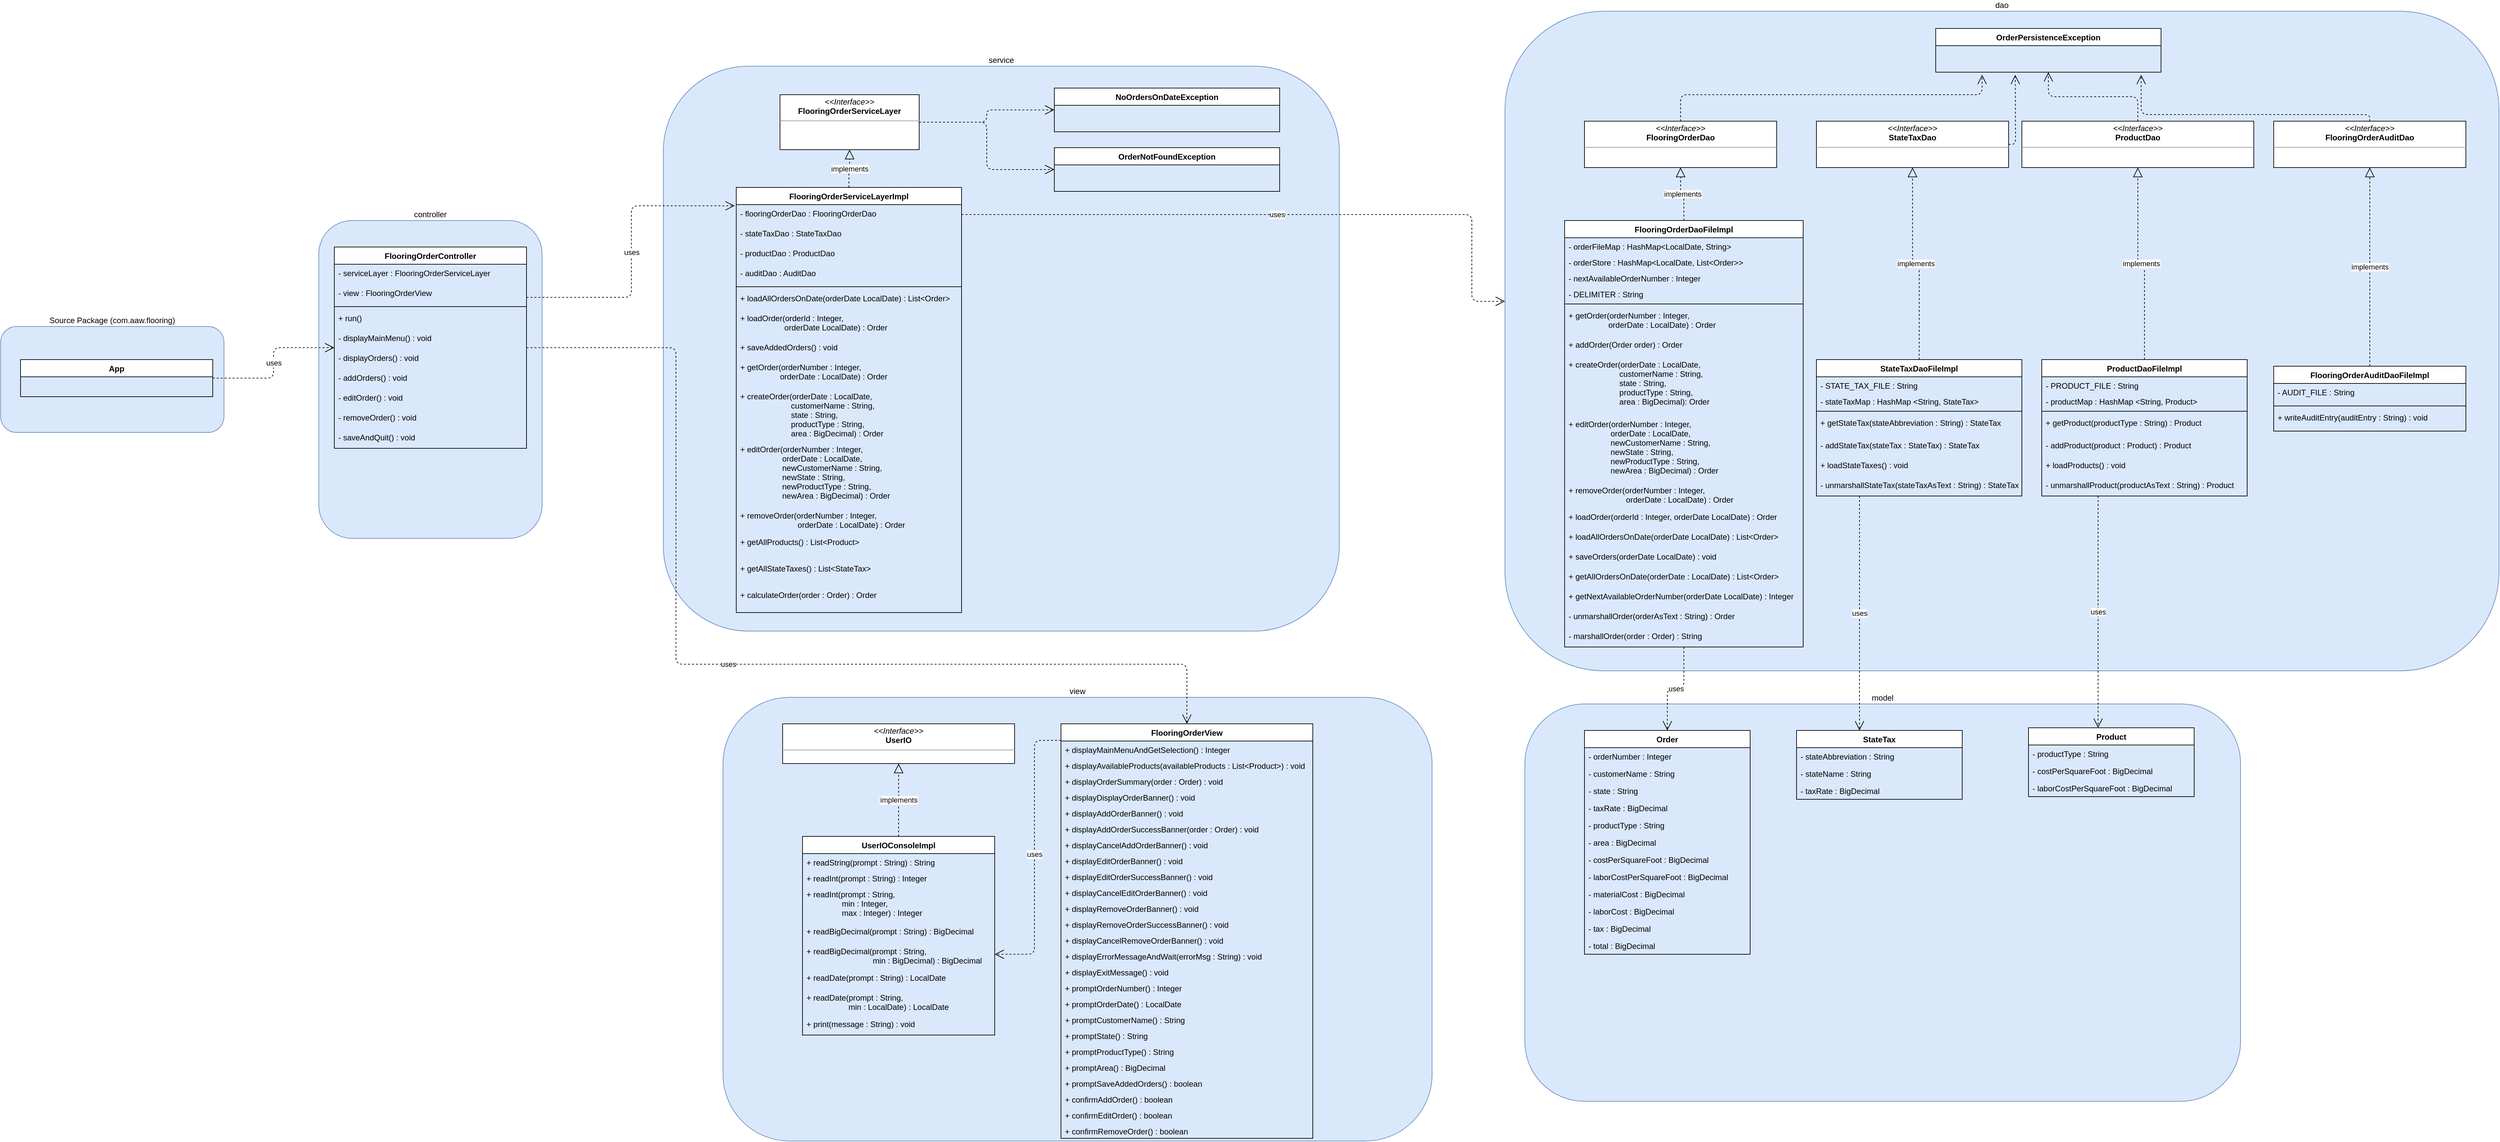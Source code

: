 <mxfile version="14.6.13" type="device" pages="3"><diagram name="Class Diagram" id="c4acf3e9-155e-7222-9cf6-157b1a14988f"><mxGraphModel dx="4924" dy="1231" grid="1" gridSize="10" guides="1" tooltips="1" connect="1" arrows="1" fold="1" page="1" pageScale="1" pageWidth="850" pageHeight="1100" background="#ffffff" math="0" shadow="0"><root><mxCell id="0"/><mxCell id="1" parent="0"/><mxCell id="D2IXFxx3jPPO2eB16aIw-88" value="model" style="rounded=1;whiteSpace=wrap;html=1;labelPosition=center;verticalLabelPosition=top;align=center;verticalAlign=bottom;fillColor=#dae8fc;strokeColor=#6c8ebf;" parent="1" vertex="1"><mxGeometry x="500" y="1090" width="1080" height="600" as="geometry"/></mxCell><mxCell id="D2IXFxx3jPPO2eB16aIw-89" value="dao" style="rounded=1;whiteSpace=wrap;html=1;labelPosition=center;verticalLabelPosition=top;align=center;verticalAlign=bottom;fillColor=#dae8fc;strokeColor=#6c8ebf;" parent="1" vertex="1"><mxGeometry x="470" y="44" width="1500" height="996" as="geometry"/></mxCell><mxCell id="D2IXFxx3jPPO2eB16aIw-147" value="controller" style="rounded=1;whiteSpace=wrap;html=1;labelPosition=center;verticalLabelPosition=top;align=center;verticalAlign=bottom;fillColor=#dae8fc;strokeColor=#6c8ebf;" parent="1" vertex="1"><mxGeometry x="-1320" y="360" width="337" height="480" as="geometry"/></mxCell><mxCell id="D2IXFxx3jPPO2eB16aIw-185" value="Source Package (com.aaw.flooring)" style="rounded=1;whiteSpace=wrap;html=1;labelPosition=center;verticalLabelPosition=top;align=center;verticalAlign=bottom;fillColor=#dae8fc;strokeColor=#6c8ebf;" parent="1" vertex="1"><mxGeometry x="-1800" y="520" width="337" height="160" as="geometry"/></mxCell><mxCell id="D2IXFxx3jPPO2eB16aIw-197" value="service" style="rounded=1;whiteSpace=wrap;html=1;labelPosition=center;verticalLabelPosition=top;align=center;verticalAlign=bottom;fillColor=#dae8fc;strokeColor=#6c8ebf;" parent="1" vertex="1"><mxGeometry x="-800" y="127" width="1020" height="853" as="geometry"/></mxCell><mxCell id="D2IXFxx3jPPO2eB16aIw-207" value="implements" style="endArrow=block;dashed=1;endFill=0;endSize=12;html=1;fontFamily=Helvetica;fontSize=11;fontColor=#000000;align=center;strokeColor=#000000;edgeStyle=orthogonalEdgeStyle;" parent="1" source="D2IXFxx3jPPO2eB16aIw-198" target="D2IXFxx3jPPO2eB16aIw-175" edge="1"><mxGeometry relative="1" as="geometry"/></mxCell><mxCell id="D2IXFxx3jPPO2eB16aIw-198" value="FlooringOrderServiceLayerImpl" style="swimlane;fontStyle=1;align=center;verticalAlign=top;childLayout=stackLayout;horizontal=1;startSize=26;horizontalStack=0;resizeParent=1;resizeParentMax=0;resizeLast=0;collapsible=1;marginBottom=0;" parent="1" vertex="1"><mxGeometry x="-690" y="310" width="340" height="642" as="geometry"/></mxCell><mxCell id="D2IXFxx3jPPO2eB16aIw-205" value="- flooringOrderDao : FlooringOrderDao" style="text;strokeColor=none;fillColor=none;align=left;verticalAlign=top;spacingLeft=4;spacingRight=4;overflow=hidden;rotatable=0;points=[[0,0.5],[1,0.5]];portConstraint=eastwest;" parent="D2IXFxx3jPPO2eB16aIw-198" vertex="1"><mxGeometry y="26" width="340" height="30" as="geometry"/></mxCell><mxCell id="jDK4qX-0HK_V7DS-esqS-30" value="- stateTaxDao : StateTaxDao" style="text;strokeColor=none;fillColor=none;align=left;verticalAlign=top;spacingLeft=4;spacingRight=4;overflow=hidden;rotatable=0;points=[[0,0.5],[1,0.5]];portConstraint=eastwest;" parent="D2IXFxx3jPPO2eB16aIw-198" vertex="1"><mxGeometry y="56" width="340" height="30" as="geometry"/></mxCell><mxCell id="jDK4qX-0HK_V7DS-esqS-31" value="- productDao : ProductDao" style="text;strokeColor=none;fillColor=none;align=left;verticalAlign=top;spacingLeft=4;spacingRight=4;overflow=hidden;rotatable=0;points=[[0,0.5],[1,0.5]];portConstraint=eastwest;" parent="D2IXFxx3jPPO2eB16aIw-198" vertex="1"><mxGeometry y="86" width="340" height="30" as="geometry"/></mxCell><mxCell id="jDK4qX-0HK_V7DS-esqS-53" value="- auditDao : AuditDao" style="text;strokeColor=none;fillColor=none;align=left;verticalAlign=top;spacingLeft=4;spacingRight=4;overflow=hidden;rotatable=0;points=[[0,0.5],[1,0.5]];portConstraint=eastwest;" parent="D2IXFxx3jPPO2eB16aIw-198" vertex="1"><mxGeometry y="116" width="340" height="30" as="geometry"/></mxCell><mxCell id="jDK4qX-0HK_V7DS-esqS-28" value="" style="line;strokeWidth=1;fillColor=none;align=left;verticalAlign=middle;spacingTop=-1;spacingLeft=3;spacingRight=3;rotatable=0;labelPosition=right;points=[];portConstraint=eastwest;" parent="D2IXFxx3jPPO2eB16aIw-198" vertex="1"><mxGeometry y="146" width="340" height="8" as="geometry"/></mxCell><mxCell id="jDK4qX-0HK_V7DS-esqS-29" value="+ loadAllOrdersOnDate(orderDate LocalDate) : List&lt;Order&gt;" style="text;strokeColor=none;fillColor=none;align=left;verticalAlign=top;spacingLeft=4;spacingRight=4;overflow=hidden;rotatable=0;points=[[0,0.5],[1,0.5]];portConstraint=eastwest;" parent="D2IXFxx3jPPO2eB16aIw-198" vertex="1"><mxGeometry y="154" width="340" height="30" as="geometry"/></mxCell><mxCell id="jDK4qX-0HK_V7DS-esqS-15" value="+ loadOrder(orderId : Integer,&#10;                    orderDate LocalDate) : Order" style="text;strokeColor=none;fillColor=none;align=left;verticalAlign=top;spacingLeft=4;spacingRight=4;overflow=hidden;rotatable=0;points=[[0,0.5],[1,0.5]];portConstraint=eastwest;" parent="D2IXFxx3jPPO2eB16aIw-198" vertex="1"><mxGeometry y="184" width="340" height="44" as="geometry"/></mxCell><mxCell id="D2IXFxx3jPPO2eB16aIw-260" value="+ saveAddedOrders() : void" style="text;strokeColor=none;fillColor=none;align=left;verticalAlign=top;spacingLeft=4;spacingRight=4;overflow=hidden;rotatable=0;points=[[0,0.5],[1,0.5]];portConstraint=eastwest;" parent="D2IXFxx3jPPO2eB16aIw-198" vertex="1"><mxGeometry y="228" width="340" height="30" as="geometry"/></mxCell><mxCell id="D2IXFxx3jPPO2eB16aIw-261" value="+ getOrder(orderNumber : Integer,&#10;                  orderDate : LocalDate) : Order" style="text;strokeColor=none;fillColor=none;align=left;verticalAlign=top;spacingLeft=4;spacingRight=4;overflow=hidden;rotatable=0;points=[[0,0.5],[1,0.5]];portConstraint=eastwest;" parent="D2IXFxx3jPPO2eB16aIw-198" vertex="1"><mxGeometry y="258" width="340" height="44" as="geometry"/></mxCell><mxCell id="D2IXFxx3jPPO2eB16aIw-262" value="+ createOrder(orderDate : LocalDate,&#10;                       customerName : String,&#10;                       state : String,&#10;                       productType : String,&#10;                       area : BigDecimal) : Order" style="text;strokeColor=none;fillColor=none;align=left;verticalAlign=top;spacingLeft=4;spacingRight=4;overflow=hidden;rotatable=0;points=[[0,0.5],[1,0.5]];portConstraint=eastwest;" parent="D2IXFxx3jPPO2eB16aIw-198" vertex="1"><mxGeometry y="302" width="340" height="80" as="geometry"/></mxCell><mxCell id="D2IXFxx3jPPO2eB16aIw-263" value="+ editOrder(orderNumber : Integer, &#10;                   orderDate : LocalDate,&#10;                   newCustomerName : String,&#10;                   newState : String,&#10;                   newProductType : String,&#10;                   newArea : BigDecimal) : Order" style="text;strokeColor=none;fillColor=none;align=left;verticalAlign=top;spacingLeft=4;spacingRight=4;overflow=hidden;rotatable=0;points=[[0,0.5],[1,0.5]];portConstraint=eastwest;" parent="D2IXFxx3jPPO2eB16aIw-198" vertex="1"><mxGeometry y="382" width="340" height="100" as="geometry"/></mxCell><mxCell id="D2IXFxx3jPPO2eB16aIw-266" value="+ removeOrder(orderNumber : Integer,&#10;                          orderDate : LocalDate) : Order" style="text;strokeColor=none;fillColor=none;align=left;verticalAlign=top;spacingLeft=4;spacingRight=4;overflow=hidden;rotatable=0;points=[[0,0.5],[1,0.5]];portConstraint=eastwest;" parent="D2IXFxx3jPPO2eB16aIw-198" vertex="1"><mxGeometry y="482" width="340" height="40" as="geometry"/></mxCell><mxCell id="jDK4qX-0HK_V7DS-esqS-17" value="+ getAllProducts() : List&lt;Product&gt;" style="text;strokeColor=none;fillColor=none;align=left;verticalAlign=top;spacingLeft=4;spacingRight=4;overflow=hidden;rotatable=0;points=[[0,0.5],[1,0.5]];portConstraint=eastwest;" parent="D2IXFxx3jPPO2eB16aIw-198" vertex="1"><mxGeometry y="522" width="340" height="40" as="geometry"/></mxCell><mxCell id="weRfclz1B7dsuyXq-We5-1" value="+ getAllStateTaxes() : List&lt;StateTax&gt;" style="text;strokeColor=none;fillColor=none;align=left;verticalAlign=top;spacingLeft=4;spacingRight=4;overflow=hidden;rotatable=0;points=[[0,0.5],[1,0.5]];portConstraint=eastwest;" parent="D2IXFxx3jPPO2eB16aIw-198" vertex="1"><mxGeometry y="562" width="340" height="40" as="geometry"/></mxCell><mxCell id="jDK4qX-0HK_V7DS-esqS-23" value="+ calculateOrder(order : Order) : Order" style="text;strokeColor=none;fillColor=none;align=left;verticalAlign=top;spacingLeft=4;spacingRight=4;overflow=hidden;rotatable=0;points=[[0,0.5],[1,0.5]];portConstraint=eastwest;" parent="D2IXFxx3jPPO2eB16aIw-198" vertex="1"><mxGeometry y="602" width="340" height="40" as="geometry"/></mxCell><mxCell id="jDK4qX-0HK_V7DS-esqS-80" style="endArrow=open;endSize=12;dashed=1;html=1;fontFamily=Helvetica;fontSize=11;fontColor=#000000;align=center;strokeColor=#000000;edgeStyle=orthogonalEdgeStyle;" parent="1" source="D2IXFxx3jPPO2eB16aIw-206" target="jDK4qX-0HK_V7DS-esqS-75" edge="1"><mxGeometry relative="1" as="geometry"/></mxCell><mxCell id="D2IXFxx3jPPO2eB16aIw-206" value="&lt;p style=&quot;margin: 0px ; margin-top: 4px ; text-align: center&quot;&gt;&lt;i&gt;&amp;lt;&amp;lt;Interface&amp;gt;&amp;gt;&lt;/i&gt;&lt;br&gt;&lt;b&gt;ProductDao&lt;/b&gt;&lt;/p&gt;&lt;hr size=&quot;1&quot;&gt;&lt;p style=&quot;margin: 0px ; margin-left: 4px&quot;&gt;&lt;/p&gt;&lt;p style=&quot;margin: 0px ; margin-left: 4px&quot;&gt;&lt;br&gt;&lt;/p&gt;" style="verticalAlign=top;align=left;overflow=fill;fontSize=12;fontFamily=Helvetica;html=1;" parent="1" vertex="1"><mxGeometry x="1250" y="210" width="350" height="70" as="geometry"/></mxCell><mxCell id="D2IXFxx3jPPO2eB16aIw-208" value="uses" style="endArrow=open;endSize=12;dashed=1;html=1;fontFamily=Helvetica;fontSize=11;fontColor=#000000;align=center;strokeColor=#000000;edgeStyle=orthogonalEdgeStyle;entryX=0;entryY=0.5;entryDx=0;entryDy=0;" parent="1" source="D2IXFxx3jPPO2eB16aIw-186" target="D2IXFxx3jPPO2eB16aIw-148" edge="1"><mxGeometry relative="1" as="geometry"/></mxCell><mxCell id="D2IXFxx3jPPO2eB16aIw-220" value="view" style="rounded=1;whiteSpace=wrap;html=1;labelPosition=center;verticalLabelPosition=top;align=center;verticalAlign=bottom;fillColor=#dae8fc;strokeColor=#6c8ebf;" parent="1" vertex="1"><mxGeometry x="-710" y="1080" width="1070" height="670" as="geometry"/></mxCell><mxCell id="D2IXFxx3jPPO2eB16aIw-230" value="implements" style="endArrow=block;dashed=1;endFill=0;endSize=12;html=1;fontFamily=Helvetica;fontSize=11;fontColor=#000000;align=center;strokeColor=#000000;edgeStyle=orthogonalEdgeStyle;" parent="1" source="D2IXFxx3jPPO2eB16aIw-221" target="D2IXFxx3jPPO2eB16aIw-229" edge="1"><mxGeometry relative="1" as="geometry"/></mxCell><mxCell id="D2IXFxx3jPPO2eB16aIw-221" value="UserIOConsoleImpl" style="swimlane;fontStyle=1;align=center;verticalAlign=top;childLayout=stackLayout;horizontal=1;startSize=26;horizontalStack=0;resizeParent=1;resizeParentMax=0;resizeLast=0;collapsible=1;marginBottom=0;" parent="1" vertex="1"><mxGeometry x="-590" y="1290" width="290" height="300" as="geometry"/></mxCell><mxCell id="jDK4qX-0HK_V7DS-esqS-2" value="+ readString(prompt : String) : String" style="text;strokeColor=none;fillColor=none;align=left;verticalAlign=top;spacingLeft=4;spacingRight=4;overflow=hidden;rotatable=0;points=[[0,0.5],[1,0.5]];portConstraint=eastwest;" parent="D2IXFxx3jPPO2eB16aIw-221" vertex="1"><mxGeometry y="26" width="290" height="24" as="geometry"/></mxCell><mxCell id="jDK4qX-0HK_V7DS-esqS-3" value="+ readInt(prompt : String) : Integer" style="text;strokeColor=none;fillColor=none;align=left;verticalAlign=top;spacingLeft=4;spacingRight=4;overflow=hidden;rotatable=0;points=[[0,0.5],[1,0.5]];portConstraint=eastwest;" parent="D2IXFxx3jPPO2eB16aIw-221" vertex="1"><mxGeometry y="50" width="290" height="24" as="geometry"/></mxCell><mxCell id="jDK4qX-0HK_V7DS-esqS-4" value="+ readInt(prompt : String,&#10;                min : Integer,&#10;                max : Integer) : Integer" style="text;strokeColor=none;fillColor=none;align=left;verticalAlign=top;spacingLeft=4;spacingRight=4;overflow=hidden;rotatable=0;points=[[0,0.5],[1,0.5]];portConstraint=eastwest;" parent="D2IXFxx3jPPO2eB16aIw-221" vertex="1"><mxGeometry y="74" width="290" height="56" as="geometry"/></mxCell><mxCell id="jDK4qX-0HK_V7DS-esqS-10" value="+ readBigDecimal(prompt : String) : BigDecimal" style="text;strokeColor=none;fillColor=none;align=left;verticalAlign=top;spacingLeft=4;spacingRight=4;overflow=hidden;rotatable=0;points=[[0,0.5],[1,0.5]];portConstraint=eastwest;" parent="D2IXFxx3jPPO2eB16aIw-221" vertex="1"><mxGeometry y="130" width="290" height="30" as="geometry"/></mxCell><mxCell id="jDK4qX-0HK_V7DS-esqS-11" value="+ readBigDecimal(prompt : String,&#10;                              min : BigDecimal) : BigDecimal" style="text;strokeColor=none;fillColor=none;align=left;verticalAlign=top;spacingLeft=4;spacingRight=4;overflow=hidden;rotatable=0;points=[[0,0.5],[1,0.5]];portConstraint=eastwest;" parent="D2IXFxx3jPPO2eB16aIw-221" vertex="1"><mxGeometry y="160" width="290" height="40" as="geometry"/></mxCell><mxCell id="jDK4qX-0HK_V7DS-esqS-12" value="+ readDate(prompt : String) : LocalDate" style="text;strokeColor=none;fillColor=none;align=left;verticalAlign=top;spacingLeft=4;spacingRight=4;overflow=hidden;rotatable=0;points=[[0,0.5],[1,0.5]];portConstraint=eastwest;" parent="D2IXFxx3jPPO2eB16aIw-221" vertex="1"><mxGeometry y="200" width="290" height="30" as="geometry"/></mxCell><mxCell id="jDK4qX-0HK_V7DS-esqS-13" value="+ readDate(prompt : String,&#10;                   min : LocalDate) : LocalDate" style="text;strokeColor=none;fillColor=none;align=left;verticalAlign=top;spacingLeft=4;spacingRight=4;overflow=hidden;rotatable=0;points=[[0,0.5],[1,0.5]];portConstraint=eastwest;" parent="D2IXFxx3jPPO2eB16aIw-221" vertex="1"><mxGeometry y="230" width="290" height="40" as="geometry"/></mxCell><mxCell id="jDK4qX-0HK_V7DS-esqS-14" value="+ print(message : String) : void" style="text;strokeColor=none;fillColor=none;align=left;verticalAlign=top;spacingLeft=4;spacingRight=4;overflow=hidden;rotatable=0;points=[[0,0.5],[1,0.5]];portConstraint=eastwest;" parent="D2IXFxx3jPPO2eB16aIw-221" vertex="1"><mxGeometry y="270" width="290" height="30" as="geometry"/></mxCell><mxCell id="D2IXFxx3jPPO2eB16aIw-229" value="&lt;p style=&quot;margin: 0px ; margin-top: 4px ; text-align: center&quot;&gt;&lt;i&gt;&amp;lt;&amp;lt;Interface&amp;gt;&amp;gt;&lt;/i&gt;&lt;br&gt;&lt;b&gt;UserIO&lt;/b&gt;&lt;/p&gt;&lt;hr size=&quot;1&quot;&gt;&lt;p style=&quot;margin: 0px ; margin-left: 4px&quot;&gt;&lt;/p&gt;&lt;p style=&quot;margin: 0px ; margin-left: 4px&quot;&gt;&lt;br&gt;&lt;/p&gt;" style="verticalAlign=top;align=left;overflow=fill;fontSize=12;fontFamily=Helvetica;html=1;" parent="1" vertex="1"><mxGeometry x="-620" y="1120" width="350" height="60" as="geometry"/></mxCell><mxCell id="D2IXFxx3jPPO2eB16aIw-232" value="uses" style="endArrow=open;endSize=12;dashed=1;html=1;fontFamily=Helvetica;fontSize=11;fontColor=#000000;align=center;strokeColor=#000000;edgeStyle=orthogonalEdgeStyle;" parent="1" source="D2IXFxx3jPPO2eB16aIw-231" target="D2IXFxx3jPPO2eB16aIw-221" edge="1"><mxGeometry relative="1" as="geometry"><Array as="points"><mxPoint x="-240" y="1145"/><mxPoint x="-240" y="1468"/></Array></mxGeometry></mxCell><mxCell id="D2IXFxx3jPPO2eB16aIw-231" value="FlooringOrderView" style="swimlane;fontStyle=1;align=center;verticalAlign=top;childLayout=stackLayout;horizontal=1;startSize=26;horizontalStack=0;resizeParent=1;resizeParentMax=0;resizeLast=0;collapsible=1;marginBottom=0;" parent="1" vertex="1"><mxGeometry x="-200" y="1120" width="380" height="626" as="geometry"/></mxCell><mxCell id="D2IXFxx3jPPO2eB16aIw-133" value="+ displayMainMenuAndGetSelection() : Integer" style="text;strokeColor=none;fillColor=none;align=left;verticalAlign=top;spacingLeft=4;spacingRight=4;overflow=hidden;rotatable=0;points=[[0,0.5],[1,0.5]];portConstraint=eastwest;" parent="D2IXFxx3jPPO2eB16aIw-231" vertex="1"><mxGeometry y="26" width="380" height="24" as="geometry"/></mxCell><mxCell id="D2IXFxx3jPPO2eB16aIw-240" value="+ displayAvailableProducts(availableProducts : List&lt;Product&gt;) : void" style="text;strokeColor=none;fillColor=none;align=left;verticalAlign=top;spacingLeft=4;spacingRight=4;overflow=hidden;rotatable=0;points=[[0,0.5],[1,0.5]];portConstraint=eastwest;" parent="D2IXFxx3jPPO2eB16aIw-231" vertex="1"><mxGeometry y="50" width="380" height="24" as="geometry"/></mxCell><mxCell id="D2IXFxx3jPPO2eB16aIw-243" value="+ displayOrderSummary(order : Order) : void" style="text;strokeColor=none;fillColor=none;align=left;verticalAlign=top;spacingLeft=4;spacingRight=4;overflow=hidden;rotatable=0;points=[[0,0.5],[1,0.5]];portConstraint=eastwest;" parent="D2IXFxx3jPPO2eB16aIw-231" vertex="1"><mxGeometry y="74" width="380" height="24" as="geometry"/></mxCell><mxCell id="D2IXFxx3jPPO2eB16aIw-250" value="+ displayDisplayOrderBanner() : void" style="text;strokeColor=none;fillColor=none;align=left;verticalAlign=top;spacingLeft=4;spacingRight=4;overflow=hidden;rotatable=0;points=[[0,0.5],[1,0.5]];portConstraint=eastwest;" parent="D2IXFxx3jPPO2eB16aIw-231" vertex="1"><mxGeometry y="98" width="380" height="24" as="geometry"/></mxCell><mxCell id="D2IXFxx3jPPO2eB16aIw-248" value="+ displayAddOrderBanner() : void" style="text;strokeColor=none;fillColor=none;align=left;verticalAlign=top;spacingLeft=4;spacingRight=4;overflow=hidden;rotatable=0;points=[[0,0.5],[1,0.5]];portConstraint=eastwest;" parent="D2IXFxx3jPPO2eB16aIw-231" vertex="1"><mxGeometry y="122" width="380" height="24" as="geometry"/></mxCell><mxCell id="D2IXFxx3jPPO2eB16aIw-244" value="+ displayAddOrderSuccessBanner(order : Order) : void" style="text;strokeColor=none;fillColor=none;align=left;verticalAlign=top;spacingLeft=4;spacingRight=4;overflow=hidden;rotatable=0;points=[[0,0.5],[1,0.5]];portConstraint=eastwest;" parent="D2IXFxx3jPPO2eB16aIw-231" vertex="1"><mxGeometry y="146" width="380" height="24" as="geometry"/></mxCell><mxCell id="D2IXFxx3jPPO2eB16aIw-245" value="+ displayCancelAddOrderBanner() : void" style="text;strokeColor=none;fillColor=none;align=left;verticalAlign=top;spacingLeft=4;spacingRight=4;overflow=hidden;rotatable=0;points=[[0,0.5],[1,0.5]];portConstraint=eastwest;" parent="D2IXFxx3jPPO2eB16aIw-231" vertex="1"><mxGeometry y="170" width="380" height="24" as="geometry"/></mxCell><mxCell id="D2IXFxx3jPPO2eB16aIw-247" value="+ displayEditOrderBanner() : void" style="text;strokeColor=none;fillColor=none;align=left;verticalAlign=top;spacingLeft=4;spacingRight=4;overflow=hidden;rotatable=0;points=[[0,0.5],[1,0.5]];portConstraint=eastwest;" parent="D2IXFxx3jPPO2eB16aIw-231" vertex="1"><mxGeometry y="194" width="380" height="24" as="geometry"/></mxCell><mxCell id="D2IXFxx3jPPO2eB16aIw-251" value="+ displayEditOrderSuccessBanner() : void" style="text;strokeColor=none;fillColor=none;align=left;verticalAlign=top;spacingLeft=4;spacingRight=4;overflow=hidden;rotatable=0;points=[[0,0.5],[1,0.5]];portConstraint=eastwest;" parent="D2IXFxx3jPPO2eB16aIw-231" vertex="1"><mxGeometry y="218" width="380" height="24" as="geometry"/></mxCell><mxCell id="D2IXFxx3jPPO2eB16aIw-252" value="+ displayCancelEditOrderBanner() : void" style="text;strokeColor=none;fillColor=none;align=left;verticalAlign=top;spacingLeft=4;spacingRight=4;overflow=hidden;rotatable=0;points=[[0,0.5],[1,0.5]];portConstraint=eastwest;" parent="D2IXFxx3jPPO2eB16aIw-231" vertex="1"><mxGeometry y="242" width="380" height="24" as="geometry"/></mxCell><mxCell id="D2IXFxx3jPPO2eB16aIw-249" value="+ displayRemoveOrderBanner() : void" style="text;strokeColor=none;fillColor=none;align=left;verticalAlign=top;spacingLeft=4;spacingRight=4;overflow=hidden;rotatable=0;points=[[0,0.5],[1,0.5]];portConstraint=eastwest;" parent="D2IXFxx3jPPO2eB16aIw-231" vertex="1"><mxGeometry y="266" width="380" height="24" as="geometry"/></mxCell><mxCell id="D2IXFxx3jPPO2eB16aIw-253" value="+ displayRemoveOrderSuccessBanner() : void" style="text;strokeColor=none;fillColor=none;align=left;verticalAlign=top;spacingLeft=4;spacingRight=4;overflow=hidden;rotatable=0;points=[[0,0.5],[1,0.5]];portConstraint=eastwest;" parent="D2IXFxx3jPPO2eB16aIw-231" vertex="1"><mxGeometry y="290" width="380" height="24" as="geometry"/></mxCell><mxCell id="D2IXFxx3jPPO2eB16aIw-254" value="+ displayCancelRemoveOrderBanner() : void" style="text;strokeColor=none;fillColor=none;align=left;verticalAlign=top;spacingLeft=4;spacingRight=4;overflow=hidden;rotatable=0;points=[[0,0.5],[1,0.5]];portConstraint=eastwest;" parent="D2IXFxx3jPPO2eB16aIw-231" vertex="1"><mxGeometry y="314" width="380" height="24" as="geometry"/></mxCell><mxCell id="D2IXFxx3jPPO2eB16aIw-234" value="+ displayErrorMessageAndWait(errorMsg : String) : void" style="text;strokeColor=none;fillColor=none;align=left;verticalAlign=top;spacingLeft=4;spacingRight=4;overflow=hidden;rotatable=0;points=[[0,0.5],[1,0.5]];portConstraint=eastwest;" parent="D2IXFxx3jPPO2eB16aIw-231" vertex="1"><mxGeometry y="338" width="380" height="24" as="geometry"/></mxCell><mxCell id="D2IXFxx3jPPO2eB16aIw-235" value="+ displayExitMessage() : void" style="text;strokeColor=none;fillColor=none;align=left;verticalAlign=top;spacingLeft=4;spacingRight=4;overflow=hidden;rotatable=0;points=[[0,0.5],[1,0.5]];portConstraint=eastwest;" parent="D2IXFxx3jPPO2eB16aIw-231" vertex="1"><mxGeometry y="362" width="380" height="24" as="geometry"/></mxCell><mxCell id="D2IXFxx3jPPO2eB16aIw-246" value="+ promptOrderNumber() : Integer" style="text;strokeColor=none;fillColor=none;align=left;verticalAlign=top;spacingLeft=4;spacingRight=4;overflow=hidden;rotatable=0;points=[[0,0.5],[1,0.5]];portConstraint=eastwest;" parent="D2IXFxx3jPPO2eB16aIw-231" vertex="1"><mxGeometry y="386" width="380" height="24" as="geometry"/></mxCell><mxCell id="D2IXFxx3jPPO2eB16aIw-236" value="+ promptOrderDate() : LocalDate" style="text;strokeColor=none;fillColor=none;align=left;verticalAlign=top;spacingLeft=4;spacingRight=4;overflow=hidden;rotatable=0;points=[[0,0.5],[1,0.5]];portConstraint=eastwest;" parent="D2IXFxx3jPPO2eB16aIw-231" vertex="1"><mxGeometry y="410" width="380" height="24" as="geometry"/></mxCell><mxCell id="D2IXFxx3jPPO2eB16aIw-237" value="+ promptCustomerName() : String" style="text;strokeColor=none;fillColor=none;align=left;verticalAlign=top;spacingLeft=4;spacingRight=4;overflow=hidden;rotatable=0;points=[[0,0.5],[1,0.5]];portConstraint=eastwest;" parent="D2IXFxx3jPPO2eB16aIw-231" vertex="1"><mxGeometry y="434" width="380" height="24" as="geometry"/></mxCell><mxCell id="D2IXFxx3jPPO2eB16aIw-238" value="+ promptState() : String" style="text;strokeColor=none;fillColor=none;align=left;verticalAlign=top;spacingLeft=4;spacingRight=4;overflow=hidden;rotatable=0;points=[[0,0.5],[1,0.5]];portConstraint=eastwest;" parent="D2IXFxx3jPPO2eB16aIw-231" vertex="1"><mxGeometry y="458" width="380" height="24" as="geometry"/></mxCell><mxCell id="D2IXFxx3jPPO2eB16aIw-239" value="+ promptProductType() : String" style="text;strokeColor=none;fillColor=none;align=left;verticalAlign=top;spacingLeft=4;spacingRight=4;overflow=hidden;rotatable=0;points=[[0,0.5],[1,0.5]];portConstraint=eastwest;" parent="D2IXFxx3jPPO2eB16aIw-231" vertex="1"><mxGeometry y="482" width="380" height="24" as="geometry"/></mxCell><mxCell id="D2IXFxx3jPPO2eB16aIw-241" value="+ promptArea() : BigDecimal" style="text;strokeColor=none;fillColor=none;align=left;verticalAlign=top;spacingLeft=4;spacingRight=4;overflow=hidden;rotatable=0;points=[[0,0.5],[1,0.5]];portConstraint=eastwest;" parent="D2IXFxx3jPPO2eB16aIw-231" vertex="1"><mxGeometry y="506" width="380" height="24" as="geometry"/></mxCell><mxCell id="O_1ZouSyKyl7yUgeXh8M-1" value="+ promptSaveAddedOrders() : boolean" style="text;strokeColor=none;fillColor=none;align=left;verticalAlign=top;spacingLeft=4;spacingRight=4;overflow=hidden;rotatable=0;points=[[0,0.5],[1,0.5]];portConstraint=eastwest;" parent="D2IXFxx3jPPO2eB16aIw-231" vertex="1"><mxGeometry y="530" width="380" height="24" as="geometry"/></mxCell><mxCell id="D2IXFxx3jPPO2eB16aIw-242" value="+ confirmAddOrder() : boolean" style="text;strokeColor=none;fillColor=none;align=left;verticalAlign=top;spacingLeft=4;spacingRight=4;overflow=hidden;rotatable=0;points=[[0,0.5],[1,0.5]];portConstraint=eastwest;" parent="D2IXFxx3jPPO2eB16aIw-231" vertex="1"><mxGeometry y="554" width="380" height="24" as="geometry"/></mxCell><mxCell id="D2IXFxx3jPPO2eB16aIw-255" value="+ confirmEditOrder() : boolean" style="text;strokeColor=none;fillColor=none;align=left;verticalAlign=top;spacingLeft=4;spacingRight=4;overflow=hidden;rotatable=0;points=[[0,0.5],[1,0.5]];portConstraint=eastwest;" parent="D2IXFxx3jPPO2eB16aIw-231" vertex="1"><mxGeometry y="578" width="380" height="24" as="geometry"/></mxCell><mxCell id="D2IXFxx3jPPO2eB16aIw-256" value="+ confirmRemoveOrder() : boolean" style="text;strokeColor=none;fillColor=none;align=left;verticalAlign=top;spacingLeft=4;spacingRight=4;overflow=hidden;rotatable=0;points=[[0,0.5],[1,0.5]];portConstraint=eastwest;" parent="D2IXFxx3jPPO2eB16aIw-231" vertex="1"><mxGeometry y="602" width="380" height="24" as="geometry"/></mxCell><mxCell id="D2IXFxx3jPPO2eB16aIw-259" value="uses" style="endArrow=open;endSize=12;dashed=1;html=1;fontFamily=Helvetica;fontSize=11;fontColor=#000000;align=center;strokeColor=#000000;edgeStyle=orthogonalEdgeStyle;" parent="1" source="D2IXFxx3jPPO2eB16aIw-148" target="D2IXFxx3jPPO2eB16aIw-231" edge="1"><mxGeometry relative="1" as="geometry"><Array as="points"><mxPoint x="-781" y="1030"/><mxPoint x="-10" y="1030"/></Array></mxGeometry></mxCell><mxCell id="D2IXFxx3jPPO2eB16aIw-210" value="uses" style="endArrow=open;endSize=12;dashed=1;html=1;fontFamily=Helvetica;fontSize=11;fontColor=#000000;align=center;strokeColor=#000000;edgeStyle=orthogonalEdgeStyle;exitX=1;exitY=0.25;exitDx=0;exitDy=0;entryX=-0.007;entryY=0.059;entryDx=0;entryDy=0;entryPerimeter=0;" parent="1" source="D2IXFxx3jPPO2eB16aIw-148" target="D2IXFxx3jPPO2eB16aIw-205" edge="1"><mxGeometry relative="1" as="geometry"><mxPoint x="-160" y="450" as="targetPoint"/></mxGeometry></mxCell><mxCell id="D2IXFxx3jPPO2eB16aIw-209" value="uses" style="endArrow=open;endSize=12;dashed=1;html=1;fontFamily=Helvetica;fontSize=11;fontColor=#000000;align=center;strokeColor=#000000;edgeStyle=orthogonalEdgeStyle;exitX=1;exitY=0.5;exitDx=0;exitDy=0;" parent="1" source="D2IXFxx3jPPO2eB16aIw-205" target="D2IXFxx3jPPO2eB16aIw-89" edge="1"><mxGeometry relative="1" as="geometry"><Array as="points"><mxPoint x="420" y="351"/><mxPoint x="420" y="482"/></Array></mxGeometry></mxCell><mxCell id="jDK4qX-0HK_V7DS-esqS-81" style="endArrow=open;endSize=12;dashed=1;html=1;fontFamily=Helvetica;fontSize=11;fontColor=#000000;align=center;strokeColor=#000000;edgeStyle=orthogonalEdgeStyle;" parent="1" source="jDK4qX-0HK_V7DS-esqS-45" edge="1"><mxGeometry relative="1" as="geometry"><mxPoint x="1430" y="140" as="targetPoint"/><Array as="points"><mxPoint x="1775" y="200"/><mxPoint x="1430" y="200"/></Array></mxGeometry></mxCell><mxCell id="jDK4qX-0HK_V7DS-esqS-45" value="&lt;p style=&quot;margin: 0px ; margin-top: 4px ; text-align: center&quot;&gt;&lt;i&gt;&amp;lt;&amp;lt;Interface&amp;gt;&amp;gt;&lt;/i&gt;&lt;br&gt;&lt;b&gt;FlooringOrderAuditDao&lt;/b&gt;&lt;/p&gt;&lt;hr size=&quot;1&quot;&gt;&lt;p style=&quot;margin: 0px ; margin-left: 4px&quot;&gt;&lt;/p&gt;&lt;p style=&quot;margin: 0px ; margin-left: 4px&quot;&gt;&lt;br&gt;&lt;/p&gt;" style="verticalAlign=top;align=left;overflow=fill;fontSize=12;fontFamily=Helvetica;html=1;" parent="1" vertex="1"><mxGeometry x="1630" y="210" width="290" height="70" as="geometry"/></mxCell><mxCell id="jDK4qX-0HK_V7DS-esqS-52" value="implements" style="endArrow=block;dashed=1;endFill=0;endSize=12;html=1;fontFamily=Helvetica;fontSize=11;fontColor=#000000;align=center;strokeColor=#000000;edgeStyle=orthogonalEdgeStyle;" parent="1" source="jDK4qX-0HK_V7DS-esqS-46" target="jDK4qX-0HK_V7DS-esqS-45" edge="1"><mxGeometry relative="1" as="geometry"/></mxCell><mxCell id="jDK4qX-0HK_V7DS-esqS-46" value="FlooringOrderAuditDaoFileImpl" style="swimlane;fontStyle=1;align=center;verticalAlign=top;childLayout=stackLayout;horizontal=1;startSize=26;horizontalStack=0;resizeParent=1;resizeParentMax=0;resizeLast=0;collapsible=1;marginBottom=0;" parent="1" vertex="1"><mxGeometry x="1630" y="580" width="290" height="98" as="geometry"/></mxCell><mxCell id="jDK4qX-0HK_V7DS-esqS-51" value="- AUDIT_FILE : String" style="text;strokeColor=none;fillColor=none;align=left;verticalAlign=top;spacingLeft=4;spacingRight=4;overflow=hidden;rotatable=0;points=[[0,0.5],[1,0.5]];portConstraint=eastwest;" parent="jDK4qX-0HK_V7DS-esqS-46" vertex="1"><mxGeometry y="26" width="290" height="30" as="geometry"/></mxCell><mxCell id="jDK4qX-0HK_V7DS-esqS-48" value="" style="line;strokeWidth=1;fillColor=none;align=left;verticalAlign=middle;spacingTop=-1;spacingLeft=3;spacingRight=3;rotatable=0;labelPosition=right;points=[];portConstraint=eastwest;" parent="jDK4qX-0HK_V7DS-esqS-46" vertex="1"><mxGeometry y="56" width="290" height="8" as="geometry"/></mxCell><mxCell id="jDK4qX-0HK_V7DS-esqS-49" value="+ writeAuditEntry(auditEntry : String) : void" style="text;strokeColor=none;fillColor=none;align=left;verticalAlign=top;spacingLeft=4;spacingRight=4;overflow=hidden;rotatable=0;points=[[0,0.5],[1,0.5]];portConstraint=eastwest;" parent="jDK4qX-0HK_V7DS-esqS-46" vertex="1"><mxGeometry y="64" width="290" height="34" as="geometry"/></mxCell><mxCell id="jDK4qX-0HK_V7DS-esqS-59" value="NoOrdersOnDateException" style="swimlane;fontStyle=1;align=center;verticalAlign=top;childLayout=stackLayout;horizontal=1;startSize=26;horizontalStack=0;resizeParent=1;resizeParentMax=0;resizeLast=0;collapsible=1;marginBottom=0;" parent="1" vertex="1"><mxGeometry x="-210" y="160" width="340" height="66" as="geometry"/></mxCell><mxCell id="jDK4qX-0HK_V7DS-esqS-74" value="OrderNotFoundException" style="swimlane;fontStyle=1;align=center;verticalAlign=top;childLayout=stackLayout;horizontal=1;startSize=26;horizontalStack=0;resizeParent=1;resizeParentMax=0;resizeLast=0;collapsible=1;marginBottom=0;" parent="1" vertex="1"><mxGeometry x="-210" y="250" width="340" height="66" as="geometry"/></mxCell><mxCell id="jDK4qX-0HK_V7DS-esqS-75" value="OrderPersistenceException" style="swimlane;fontStyle=1;align=center;verticalAlign=top;childLayout=stackLayout;horizontal=1;startSize=26;horizontalStack=0;resizeParent=1;resizeParentMax=0;resizeLast=0;collapsible=1;marginBottom=0;" parent="1" vertex="1"><mxGeometry x="1120" y="70" width="340" height="66" as="geometry"/></mxCell><mxCell id="jDK4qX-0HK_V7DS-esqS-78" style="endArrow=open;endSize=12;dashed=1;html=1;fontFamily=Helvetica;fontSize=11;fontColor=#000000;align=center;strokeColor=#000000;edgeStyle=orthogonalEdgeStyle;" parent="1" source="D2IXFxx3jPPO2eB16aIw-132" edge="1"><mxGeometry relative="1" as="geometry"><mxPoint x="1190" y="140" as="targetPoint"/><Array as="points"><mxPoint x="735" y="170"/><mxPoint x="1190" y="170"/></Array></mxGeometry></mxCell><mxCell id="jDK4qX-0HK_V7DS-esqS-79" style="endArrow=open;endSize=12;dashed=1;html=1;fontFamily=Helvetica;fontSize=11;fontColor=#000000;align=center;strokeColor=#000000;edgeStyle=orthogonalEdgeStyle;" parent="1" source="D2IXFxx3jPPO2eB16aIw-156" edge="1"><mxGeometry relative="1" as="geometry"><mxPoint x="1240" y="140" as="targetPoint"/></mxGeometry></mxCell><mxCell id="jDK4qX-0HK_V7DS-esqS-86" style="endArrow=open;endSize=12;dashed=1;html=1;fontFamily=Helvetica;fontSize=11;fontColor=#000000;align=center;strokeColor=#000000;edgeStyle=orthogonalEdgeStyle;" parent="1" source="D2IXFxx3jPPO2eB16aIw-175" target="jDK4qX-0HK_V7DS-esqS-59" edge="1"><mxGeometry relative="1" as="geometry"/></mxCell><mxCell id="D2IXFxx3jPPO2eB16aIw-13" value="Classes" parent="0"/><mxCell id="D2IXFxx3jPPO2eB16aIw-9" value="Order" style="swimlane;fontStyle=1;align=center;verticalAlign=top;childLayout=stackLayout;horizontal=1;startSize=26;horizontalStack=0;resizeParent=1;resizeParentMax=0;resizeLast=0;collapsible=1;marginBottom=0;" parent="D2IXFxx3jPPO2eB16aIw-13" vertex="1"><mxGeometry x="590" y="1130" width="250" height="338" as="geometry"/></mxCell><mxCell id="D2IXFxx3jPPO2eB16aIw-10" value="- orderNumber : Integer&#10;" style="text;strokeColor=none;fillColor=none;align=left;verticalAlign=top;spacingLeft=4;spacingRight=4;overflow=hidden;rotatable=0;points=[[0,0.5],[1,0.5]];portConstraint=eastwest;" parent="D2IXFxx3jPPO2eB16aIw-9" vertex="1"><mxGeometry y="26" width="250" height="26" as="geometry"/></mxCell><mxCell id="D2IXFxx3jPPO2eB16aIw-19" value="- customerName : String" style="text;strokeColor=none;fillColor=none;align=left;verticalAlign=top;spacingLeft=4;spacingRight=4;overflow=hidden;rotatable=0;points=[[0,0.5],[1,0.5]];portConstraint=eastwest;" parent="D2IXFxx3jPPO2eB16aIw-9" vertex="1"><mxGeometry y="52" width="250" height="26" as="geometry"/></mxCell><mxCell id="D2IXFxx3jPPO2eB16aIw-20" value="- state : String" style="text;strokeColor=none;fillColor=none;align=left;verticalAlign=top;spacingLeft=4;spacingRight=4;overflow=hidden;rotatable=0;points=[[0,0.5],[1,0.5]];portConstraint=eastwest;" parent="D2IXFxx3jPPO2eB16aIw-9" vertex="1"><mxGeometry y="78" width="250" height="26" as="geometry"/></mxCell><mxCell id="D2IXFxx3jPPO2eB16aIw-21" value="- taxRate : BigDecimal" style="text;strokeColor=none;fillColor=none;align=left;verticalAlign=top;spacingLeft=4;spacingRight=4;overflow=hidden;rotatable=0;points=[[0,0.5],[1,0.5]];portConstraint=eastwest;" parent="D2IXFxx3jPPO2eB16aIw-9" vertex="1"><mxGeometry y="104" width="250" height="26" as="geometry"/></mxCell><mxCell id="D2IXFxx3jPPO2eB16aIw-22" value="- productType : String" style="text;strokeColor=none;fillColor=none;align=left;verticalAlign=top;spacingLeft=4;spacingRight=4;overflow=hidden;rotatable=0;points=[[0,0.5],[1,0.5]];portConstraint=eastwest;" parent="D2IXFxx3jPPO2eB16aIw-9" vertex="1"><mxGeometry y="130" width="250" height="26" as="geometry"/></mxCell><mxCell id="D2IXFxx3jPPO2eB16aIw-23" value="- area : BigDecimal" style="text;strokeColor=none;fillColor=none;align=left;verticalAlign=top;spacingLeft=4;spacingRight=4;overflow=hidden;rotatable=0;points=[[0,0.5],[1,0.5]];portConstraint=eastwest;" parent="D2IXFxx3jPPO2eB16aIw-9" vertex="1"><mxGeometry y="156" width="250" height="26" as="geometry"/></mxCell><mxCell id="D2IXFxx3jPPO2eB16aIw-24" value="- costPerSquareFoot : BigDecimal" style="text;strokeColor=none;fillColor=none;align=left;verticalAlign=top;spacingLeft=4;spacingRight=4;overflow=hidden;rotatable=0;points=[[0,0.5],[1,0.5]];portConstraint=eastwest;" parent="D2IXFxx3jPPO2eB16aIw-9" vertex="1"><mxGeometry y="182" width="250" height="26" as="geometry"/></mxCell><mxCell id="D2IXFxx3jPPO2eB16aIw-25" value="- laborCostPerSquareFoot : BigDecimal" style="text;strokeColor=none;fillColor=none;align=left;verticalAlign=top;spacingLeft=4;spacingRight=4;overflow=hidden;rotatable=0;points=[[0,0.5],[1,0.5]];portConstraint=eastwest;" parent="D2IXFxx3jPPO2eB16aIw-9" vertex="1"><mxGeometry y="208" width="250" height="26" as="geometry"/></mxCell><mxCell id="D2IXFxx3jPPO2eB16aIw-59" value="- materialCost : BigDecimal" style="text;strokeColor=none;fillColor=none;align=left;verticalAlign=top;spacingLeft=4;spacingRight=4;overflow=hidden;rotatable=0;points=[[0,0.5],[1,0.5]];portConstraint=eastwest;" parent="D2IXFxx3jPPO2eB16aIw-9" vertex="1"><mxGeometry y="234" width="250" height="26" as="geometry"/></mxCell><mxCell id="D2IXFxx3jPPO2eB16aIw-60" value="- laborCost : BigDecimal" style="text;strokeColor=none;fillColor=none;align=left;verticalAlign=top;spacingLeft=4;spacingRight=4;overflow=hidden;rotatable=0;points=[[0,0.5],[1,0.5]];portConstraint=eastwest;" parent="D2IXFxx3jPPO2eB16aIw-9" vertex="1"><mxGeometry y="260" width="250" height="26" as="geometry"/></mxCell><mxCell id="D2IXFxx3jPPO2eB16aIw-26" value="- tax : BigDecimal" style="text;strokeColor=none;fillColor=none;align=left;verticalAlign=top;spacingLeft=4;spacingRight=4;overflow=hidden;rotatable=0;points=[[0,0.5],[1,0.5]];portConstraint=eastwest;" parent="D2IXFxx3jPPO2eB16aIw-9" vertex="1"><mxGeometry y="286" width="250" height="26" as="geometry"/></mxCell><mxCell id="D2IXFxx3jPPO2eB16aIw-27" value="- total : BigDecimal" style="text;strokeColor=none;fillColor=none;align=left;verticalAlign=top;spacingLeft=4;spacingRight=4;overflow=hidden;rotatable=0;points=[[0,0.5],[1,0.5]];portConstraint=eastwest;" parent="D2IXFxx3jPPO2eB16aIw-9" vertex="1"><mxGeometry y="312" width="250" height="26" as="geometry"/></mxCell><mxCell id="D2IXFxx3jPPO2eB16aIw-65" value="StateTax" style="swimlane;fontStyle=1;align=center;verticalAlign=top;childLayout=stackLayout;horizontal=1;startSize=26;horizontalStack=0;resizeParent=1;resizeParentMax=0;resizeLast=0;collapsible=1;marginBottom=0;" parent="D2IXFxx3jPPO2eB16aIw-13" vertex="1"><mxGeometry x="910" y="1130" width="250" height="104" as="geometry"/></mxCell><mxCell id="D2IXFxx3jPPO2eB16aIw-66" value="- stateAbbreviation : String" style="text;strokeColor=none;fillColor=none;align=left;verticalAlign=top;spacingLeft=4;spacingRight=4;overflow=hidden;rotatable=0;points=[[0,0.5],[1,0.5]];portConstraint=eastwest;" parent="D2IXFxx3jPPO2eB16aIw-65" vertex="1"><mxGeometry y="26" width="250" height="26" as="geometry"/></mxCell><mxCell id="D2IXFxx3jPPO2eB16aIw-67" value="- stateName : String" style="text;strokeColor=none;fillColor=none;align=left;verticalAlign=top;spacingLeft=4;spacingRight=4;overflow=hidden;rotatable=0;points=[[0,0.5],[1,0.5]];portConstraint=eastwest;" parent="D2IXFxx3jPPO2eB16aIw-65" vertex="1"><mxGeometry y="52" width="250" height="26" as="geometry"/></mxCell><mxCell id="D2IXFxx3jPPO2eB16aIw-69" value="- taxRate : BigDecimal" style="text;strokeColor=none;fillColor=none;align=left;verticalAlign=top;spacingLeft=4;spacingRight=4;overflow=hidden;rotatable=0;points=[[0,0.5],[1,0.5]];portConstraint=eastwest;" parent="D2IXFxx3jPPO2eB16aIw-65" vertex="1"><mxGeometry y="78" width="250" height="26" as="geometry"/></mxCell><mxCell id="D2IXFxx3jPPO2eB16aIw-84" value="Product" style="swimlane;fontStyle=1;align=center;verticalAlign=top;childLayout=stackLayout;horizontal=1;startSize=26;horizontalStack=0;resizeParent=1;resizeParentMax=0;resizeLast=0;collapsible=1;marginBottom=0;" parent="D2IXFxx3jPPO2eB16aIw-13" vertex="1"><mxGeometry x="1260" y="1126" width="250" height="104" as="geometry"/></mxCell><mxCell id="D2IXFxx3jPPO2eB16aIw-85" value="- productType : String" style="text;strokeColor=none;fillColor=none;align=left;verticalAlign=top;spacingLeft=4;spacingRight=4;overflow=hidden;rotatable=0;points=[[0,0.5],[1,0.5]];portConstraint=eastwest;" parent="D2IXFxx3jPPO2eB16aIw-84" vertex="1"><mxGeometry y="26" width="250" height="26" as="geometry"/></mxCell><mxCell id="D2IXFxx3jPPO2eB16aIw-86" value="- costPerSquareFoot : BigDecimal" style="text;strokeColor=none;fillColor=none;align=left;verticalAlign=top;spacingLeft=4;spacingRight=4;overflow=hidden;rotatable=0;points=[[0,0.5],[1,0.5]];portConstraint=eastwest;" parent="D2IXFxx3jPPO2eB16aIw-84" vertex="1"><mxGeometry y="52" width="250" height="26" as="geometry"/></mxCell><mxCell id="D2IXFxx3jPPO2eB16aIw-87" value="- laborCostPerSquareFoot : BigDecimal" style="text;strokeColor=none;fillColor=none;align=left;verticalAlign=top;spacingLeft=4;spacingRight=4;overflow=hidden;rotatable=0;points=[[0,0.5],[1,0.5]];portConstraint=eastwest;" parent="D2IXFxx3jPPO2eB16aIw-84" vertex="1"><mxGeometry y="78" width="250" height="26" as="geometry"/></mxCell><mxCell id="D2IXFxx3jPPO2eB16aIw-132" value="&lt;p style=&quot;margin: 0px ; margin-top: 4px ; text-align: center&quot;&gt;&lt;i&gt;&amp;lt;&amp;lt;Interface&amp;gt;&amp;gt;&lt;/i&gt;&lt;br&gt;&lt;b&gt;FlooringOrderDao&lt;/b&gt;&lt;/p&gt;&lt;hr size=&quot;1&quot;&gt;&lt;p style=&quot;margin: 0px ; margin-left: 4px&quot;&gt;&lt;/p&gt;&lt;p style=&quot;margin: 0px ; margin-left: 4px&quot;&gt;&lt;br&gt;&lt;/p&gt;" style="verticalAlign=top;align=left;overflow=fill;fontSize=12;fontFamily=Helvetica;html=1;" parent="D2IXFxx3jPPO2eB16aIw-13" vertex="1"><mxGeometry x="590" y="210" width="290" height="70" as="geometry"/></mxCell><mxCell id="D2IXFxx3jPPO2eB16aIw-145" value="implements" style="endArrow=block;dashed=1;endFill=0;endSize=12;html=1;fontFamily=Helvetica;fontSize=11;fontColor=#000000;align=center;strokeColor=#000000;edgeStyle=orthogonalEdgeStyle;" parent="D2IXFxx3jPPO2eB16aIw-13" source="D2IXFxx3jPPO2eB16aIw-136" target="D2IXFxx3jPPO2eB16aIw-132" edge="1"><mxGeometry relative="1" as="geometry"/></mxCell><mxCell id="D2IXFxx3jPPO2eB16aIw-184" value="uses" style="endArrow=open;endSize=12;dashed=1;html=1;fontFamily=Helvetica;fontSize=11;fontColor=#000000;align=center;strokeColor=#000000;edgeStyle=orthogonalEdgeStyle;" parent="D2IXFxx3jPPO2eB16aIw-13" source="D2IXFxx3jPPO2eB16aIw-136" target="D2IXFxx3jPPO2eB16aIw-9" edge="1"><mxGeometry relative="1" as="geometry"/></mxCell><mxCell id="D2IXFxx3jPPO2eB16aIw-136" value="FlooringOrderDaoFileImpl" style="swimlane;fontStyle=1;align=center;verticalAlign=top;childLayout=stackLayout;horizontal=1;startSize=26;horizontalStack=0;resizeParent=1;resizeParentMax=0;resizeLast=0;collapsible=1;marginBottom=0;" parent="D2IXFxx3jPPO2eB16aIw-13" vertex="1"><mxGeometry x="560" y="360" width="360" height="644" as="geometry"/></mxCell><mxCell id="D2IXFxx3jPPO2eB16aIw-137" value="- orderFileMap : HashMap&lt;LocalDate, String&gt;" style="text;strokeColor=none;fillColor=none;align=left;verticalAlign=top;spacingLeft=4;spacingRight=4;overflow=hidden;rotatable=0;points=[[0,0.5],[1,0.5]];portConstraint=eastwest;" parent="D2IXFxx3jPPO2eB16aIw-136" vertex="1"><mxGeometry y="26" width="360" height="24" as="geometry"/></mxCell><mxCell id="jDK4qX-0HK_V7DS-esqS-22" value="- orderStore : HashMap&lt;LocalDate, List&lt;Order&gt;&gt;" style="text;strokeColor=none;fillColor=none;align=left;verticalAlign=top;spacingLeft=4;spacingRight=4;overflow=hidden;rotatable=0;points=[[0,0.5],[1,0.5]];portConstraint=eastwest;" parent="D2IXFxx3jPPO2eB16aIw-136" vertex="1"><mxGeometry y="50" width="360" height="24" as="geometry"/></mxCell><mxCell id="jDK4qX-0HK_V7DS-esqS-54" value="- nextAvailableOrderNumber : Integer" style="text;strokeColor=none;fillColor=none;align=left;verticalAlign=top;spacingLeft=4;spacingRight=4;overflow=hidden;rotatable=0;points=[[0,0.5],[1,0.5]];portConstraint=eastwest;" parent="D2IXFxx3jPPO2eB16aIw-136" vertex="1"><mxGeometry y="74" width="360" height="24" as="geometry"/></mxCell><mxCell id="jDK4qX-0HK_V7DS-esqS-55" value="- DELIMITER : String" style="text;strokeColor=none;fillColor=none;align=left;verticalAlign=top;spacingLeft=4;spacingRight=4;overflow=hidden;rotatable=0;points=[[0,0.5],[1,0.5]];portConstraint=eastwest;" parent="D2IXFxx3jPPO2eB16aIw-136" vertex="1"><mxGeometry y="98" width="360" height="24" as="geometry"/></mxCell><mxCell id="jDK4qX-0HK_V7DS-esqS-21" value="" style="line;strokeWidth=1;fillColor=none;align=left;verticalAlign=middle;spacingTop=-1;spacingLeft=3;spacingRight=3;rotatable=0;labelPosition=right;points=[];portConstraint=eastwest;" parent="D2IXFxx3jPPO2eB16aIw-136" vertex="1"><mxGeometry y="122" width="360" height="8" as="geometry"/></mxCell><mxCell id="jDK4qX-0HK_V7DS-esqS-20" value="+ getOrder(orderNumber : Integer,&#10;                  orderDate : LocalDate) : Order" style="text;strokeColor=none;fillColor=none;align=left;verticalAlign=top;spacingLeft=4;spacingRight=4;overflow=hidden;rotatable=0;points=[[0,0.5],[1,0.5]];portConstraint=eastwest;" parent="D2IXFxx3jPPO2eB16aIw-136" vertex="1"><mxGeometry y="130" width="360" height="44" as="geometry"/></mxCell><mxCell id="D2IXFxx3jPPO2eB16aIw-269" value="+ addOrder(Order order) : Order" style="text;strokeColor=none;fillColor=none;align=left;verticalAlign=top;spacingLeft=4;spacingRight=4;overflow=hidden;rotatable=0;points=[[0,0.5],[1,0.5]];portConstraint=eastwest;" parent="D2IXFxx3jPPO2eB16aIw-136" vertex="1"><mxGeometry y="174" width="360" height="30" as="geometry"/></mxCell><mxCell id="D2IXFxx3jPPO2eB16aIw-138" value="+ createOrder(orderDate : LocalDate, &#10;                       customerName : String, &#10;                       state : String, &#10;                       productType : String, &#10;                       area : BigDecimal): Order" style="text;strokeColor=none;fillColor=none;align=left;verticalAlign=top;spacingLeft=4;spacingRight=4;overflow=hidden;rotatable=0;points=[[0,0.5],[1,0.5]];portConstraint=eastwest;" parent="D2IXFxx3jPPO2eB16aIw-136" vertex="1"><mxGeometry y="204" width="360" height="90" as="geometry"/></mxCell><mxCell id="D2IXFxx3jPPO2eB16aIw-140" value="+ editOrder(orderNumber : Integer, &#10;                   orderDate : LocalDate,&#10;                   newCustomerName : String,&#10;                   newState : String,&#10;                   newProductType : String,&#10;                   newArea : BigDecimal) : Order" style="text;strokeColor=none;fillColor=none;align=left;verticalAlign=top;spacingLeft=4;spacingRight=4;overflow=hidden;rotatable=0;points=[[0,0.5],[1,0.5]];portConstraint=eastwest;" parent="D2IXFxx3jPPO2eB16aIw-136" vertex="1"><mxGeometry y="294" width="360" height="100" as="geometry"/></mxCell><mxCell id="D2IXFxx3jPPO2eB16aIw-141" value="+ removeOrder(orderNumber : Integer,&#10;                          orderDate : LocalDate) : Order" style="text;strokeColor=none;fillColor=none;align=left;verticalAlign=top;spacingLeft=4;spacingRight=4;overflow=hidden;rotatable=0;points=[[0,0.5],[1,0.5]];portConstraint=eastwest;" parent="D2IXFxx3jPPO2eB16aIw-136" vertex="1"><mxGeometry y="394" width="360" height="40" as="geometry"/></mxCell><mxCell id="D2IXFxx3jPPO2eB16aIw-142" value="+ loadOrder(orderId : Integer, orderDate LocalDate) : Order" style="text;strokeColor=none;fillColor=none;align=left;verticalAlign=top;spacingLeft=4;spacingRight=4;overflow=hidden;rotatable=0;points=[[0,0.5],[1,0.5]];portConstraint=eastwest;" parent="D2IXFxx3jPPO2eB16aIw-136" vertex="1"><mxGeometry y="434" width="360" height="30" as="geometry"/></mxCell><mxCell id="jDK4qX-0HK_V7DS-esqS-19" value="+ loadAllOrdersOnDate(orderDate LocalDate) : List&lt;Order&gt;" style="text;strokeColor=none;fillColor=none;align=left;verticalAlign=top;spacingLeft=4;spacingRight=4;overflow=hidden;rotatable=0;points=[[0,0.5],[1,0.5]];portConstraint=eastwest;" parent="D2IXFxx3jPPO2eB16aIw-136" vertex="1"><mxGeometry y="464" width="360" height="30" as="geometry"/></mxCell><mxCell id="D2IXFxx3jPPO2eB16aIw-143" value="+ saveOrders(orderDate LocalDate) : void" style="text;strokeColor=none;fillColor=none;align=left;verticalAlign=top;spacingLeft=4;spacingRight=4;overflow=hidden;rotatable=0;points=[[0,0.5],[1,0.5]];portConstraint=eastwest;" parent="D2IXFxx3jPPO2eB16aIw-136" vertex="1"><mxGeometry y="494" width="360" height="30" as="geometry"/></mxCell><mxCell id="D2IXFxx3jPPO2eB16aIw-144" value="+ getAllOrdersOnDate(orderDate : LocalDate) : List&lt;Order&gt;" style="text;strokeColor=none;fillColor=none;align=left;verticalAlign=top;spacingLeft=4;spacingRight=4;overflow=hidden;rotatable=0;points=[[0,0.5],[1,0.5]];portConstraint=eastwest;" parent="D2IXFxx3jPPO2eB16aIw-136" vertex="1"><mxGeometry y="524" width="360" height="30" as="geometry"/></mxCell><mxCell id="jDK4qX-0HK_V7DS-esqS-56" value="+ getNextAvailableOrderNumber(orderDate LocalDate) : Integer" style="text;strokeColor=none;fillColor=none;align=left;verticalAlign=top;spacingLeft=4;spacingRight=4;overflow=hidden;rotatable=0;points=[[0,0.5],[1,0.5]];portConstraint=eastwest;" parent="D2IXFxx3jPPO2eB16aIw-136" vertex="1"><mxGeometry y="554" width="360" height="30" as="geometry"/></mxCell><mxCell id="jDK4qX-0HK_V7DS-esqS-85" value="- unmarshallOrder(orderAsText : String) : Order" style="text;strokeColor=none;fillColor=none;align=left;verticalAlign=top;spacingLeft=4;spacingRight=4;overflow=hidden;rotatable=0;points=[[0,0.5],[1,0.5]];portConstraint=eastwest;" parent="D2IXFxx3jPPO2eB16aIw-136" vertex="1"><mxGeometry y="584" width="360" height="30" as="geometry"/></mxCell><mxCell id="jDK4qX-0HK_V7DS-esqS-82" value="- marshallOrder(order : Order) : String" style="text;strokeColor=none;fillColor=none;align=left;verticalAlign=top;spacingLeft=4;spacingRight=4;overflow=hidden;rotatable=0;points=[[0,0.5],[1,0.5]];portConstraint=eastwest;" parent="D2IXFxx3jPPO2eB16aIw-136" vertex="1"><mxGeometry y="614" width="360" height="30" as="geometry"/></mxCell><mxCell id="D2IXFxx3jPPO2eB16aIw-148" value="FlooringOrderController" style="swimlane;fontStyle=1;align=center;verticalAlign=top;childLayout=stackLayout;horizontal=1;startSize=26;horizontalStack=0;resizeParent=1;resizeParentMax=0;resizeLast=0;collapsible=1;marginBottom=0;" parent="D2IXFxx3jPPO2eB16aIw-13" vertex="1"><mxGeometry x="-1296.5" y="400" width="290" height="304" as="geometry"/></mxCell><mxCell id="D2IXFxx3jPPO2eB16aIw-155" value="- serviceLayer : FlooringOrderServiceLayer" style="text;strokeColor=none;fillColor=none;align=left;verticalAlign=top;spacingLeft=4;spacingRight=4;overflow=hidden;rotatable=0;points=[[0,0.5],[1,0.5]];portConstraint=eastwest;" parent="D2IXFxx3jPPO2eB16aIw-148" vertex="1"><mxGeometry y="26" width="290" height="30" as="geometry"/></mxCell><mxCell id="jDK4qX-0HK_V7DS-esqS-34" value="- view : FlooringOrderView" style="text;strokeColor=none;fillColor=none;align=left;verticalAlign=top;spacingLeft=4;spacingRight=4;overflow=hidden;rotatable=0;points=[[0,0.5],[1,0.5]];portConstraint=eastwest;" parent="D2IXFxx3jPPO2eB16aIw-148" vertex="1"><mxGeometry y="56" width="290" height="30" as="geometry"/></mxCell><mxCell id="jDK4qX-0HK_V7DS-esqS-32" value="" style="line;strokeWidth=1;fillColor=none;align=left;verticalAlign=middle;spacingTop=-1;spacingLeft=3;spacingRight=3;rotatable=0;labelPosition=right;points=[];portConstraint=eastwest;" parent="D2IXFxx3jPPO2eB16aIw-148" vertex="1"><mxGeometry y="86" width="290" height="8" as="geometry"/></mxCell><mxCell id="jDK4qX-0HK_V7DS-esqS-33" value="+ run()" style="text;strokeColor=none;fillColor=none;align=left;verticalAlign=top;spacingLeft=4;spacingRight=4;overflow=hidden;rotatable=0;points=[[0,0.5],[1,0.5]];portConstraint=eastwest;" parent="D2IXFxx3jPPO2eB16aIw-148" vertex="1"><mxGeometry y="94" width="290" height="30" as="geometry"/></mxCell><mxCell id="jDK4qX-0HK_V7DS-esqS-35" value="- displayMainMenu() : void" style="text;strokeColor=none;fillColor=none;align=left;verticalAlign=top;spacingLeft=4;spacingRight=4;overflow=hidden;rotatable=0;points=[[0,0.5],[1,0.5]];portConstraint=eastwest;" parent="D2IXFxx3jPPO2eB16aIw-148" vertex="1"><mxGeometry y="124" width="290" height="30" as="geometry"/></mxCell><mxCell id="jDK4qX-0HK_V7DS-esqS-37" value="- displayOrders() : void" style="text;strokeColor=none;fillColor=none;align=left;verticalAlign=top;spacingLeft=4;spacingRight=4;overflow=hidden;rotatable=0;points=[[0,0.5],[1,0.5]];portConstraint=eastwest;" parent="D2IXFxx3jPPO2eB16aIw-148" vertex="1"><mxGeometry y="154" width="290" height="30" as="geometry"/></mxCell><mxCell id="jDK4qX-0HK_V7DS-esqS-38" value="- addOrders() : void" style="text;strokeColor=none;fillColor=none;align=left;verticalAlign=top;spacingLeft=4;spacingRight=4;overflow=hidden;rotatable=0;points=[[0,0.5],[1,0.5]];portConstraint=eastwest;" parent="D2IXFxx3jPPO2eB16aIw-148" vertex="1"><mxGeometry y="184" width="290" height="30" as="geometry"/></mxCell><mxCell id="jDK4qX-0HK_V7DS-esqS-39" value="- editOrder() : void" style="text;strokeColor=none;fillColor=none;align=left;verticalAlign=top;spacingLeft=4;spacingRight=4;overflow=hidden;rotatable=0;points=[[0,0.5],[1,0.5]];portConstraint=eastwest;" parent="D2IXFxx3jPPO2eB16aIw-148" vertex="1"><mxGeometry y="214" width="290" height="30" as="geometry"/></mxCell><mxCell id="jDK4qX-0HK_V7DS-esqS-40" value="- removeOrder() : void" style="text;strokeColor=none;fillColor=none;align=left;verticalAlign=top;spacingLeft=4;spacingRight=4;overflow=hidden;rotatable=0;points=[[0,0.5],[1,0.5]];portConstraint=eastwest;" parent="D2IXFxx3jPPO2eB16aIw-148" vertex="1"><mxGeometry y="244" width="290" height="30" as="geometry"/></mxCell><mxCell id="jDK4qX-0HK_V7DS-esqS-41" value="- saveAndQuit() : void" style="text;strokeColor=none;fillColor=none;align=left;verticalAlign=top;spacingLeft=4;spacingRight=4;overflow=hidden;rotatable=0;points=[[0,0.5],[1,0.5]];portConstraint=eastwest;" parent="D2IXFxx3jPPO2eB16aIw-148" vertex="1"><mxGeometry y="274" width="290" height="30" as="geometry"/></mxCell><mxCell id="D2IXFxx3jPPO2eB16aIw-156" value="&lt;p style=&quot;margin: 0px ; margin-top: 4px ; text-align: center&quot;&gt;&lt;i&gt;&amp;lt;&amp;lt;Interface&amp;gt;&amp;gt;&lt;/i&gt;&lt;br&gt;&lt;b&gt;StateTaxDao&lt;/b&gt;&lt;/p&gt;&lt;hr size=&quot;1&quot;&gt;&lt;p style=&quot;margin: 0px ; margin-left: 4px&quot;&gt;&lt;/p&gt;&lt;p style=&quot;margin: 0px ; margin-left: 4px&quot;&gt;&lt;br&gt;&lt;/p&gt;" style="verticalAlign=top;align=left;overflow=fill;fontSize=12;fontFamily=Helvetica;html=1;" parent="D2IXFxx3jPPO2eB16aIw-13" vertex="1"><mxGeometry x="940" y="210" width="290" height="70" as="geometry"/></mxCell><mxCell id="D2IXFxx3jPPO2eB16aIw-173" value="implements" style="endArrow=block;dashed=1;endFill=0;endSize=12;html=1;fontFamily=Helvetica;fontSize=11;fontColor=#000000;align=center;strokeColor=#000000;edgeStyle=orthogonalEdgeStyle;" parent="D2IXFxx3jPPO2eB16aIw-13" source="D2IXFxx3jPPO2eB16aIw-165" target="D2IXFxx3jPPO2eB16aIw-156" edge="1"><mxGeometry relative="1" as="geometry"/></mxCell><mxCell id="D2IXFxx3jPPO2eB16aIw-174" value="uses" style="endArrow=open;endSize=12;dashed=1;html=1;fontFamily=Helvetica;fontSize=11;fontColor=#000000;align=center;strokeColor=#000000;edgeStyle=orthogonalEdgeStyle;" parent="D2IXFxx3jPPO2eB16aIw-13" source="D2IXFxx3jPPO2eB16aIw-165" target="D2IXFxx3jPPO2eB16aIw-65" edge="1"><mxGeometry relative="1" as="geometry"><Array as="points"><mxPoint x="1005" y="810"/><mxPoint x="1005" y="810"/></Array></mxGeometry></mxCell><mxCell id="D2IXFxx3jPPO2eB16aIw-165" value="StateTaxDaoFileImpl" style="swimlane;fontStyle=1;align=center;verticalAlign=top;childLayout=stackLayout;horizontal=1;startSize=26;horizontalStack=0;resizeParent=1;resizeParentMax=0;resizeLast=0;collapsible=1;marginBottom=0;" parent="D2IXFxx3jPPO2eB16aIw-13" vertex="1"><mxGeometry x="940" y="570" width="310" height="206" as="geometry"/></mxCell><mxCell id="jDK4qX-0HK_V7DS-esqS-58" value="- STATE_TAX_FILE : String" style="text;strokeColor=none;fillColor=none;align=left;verticalAlign=top;spacingLeft=4;spacingRight=4;overflow=hidden;rotatable=0;points=[[0,0.5],[1,0.5]];portConstraint=eastwest;" parent="D2IXFxx3jPPO2eB16aIw-165" vertex="1"><mxGeometry y="26" width="310" height="24" as="geometry"/></mxCell><mxCell id="jDK4qX-0HK_V7DS-esqS-25" value="- stateTaxMap : HashMap &lt;String, StateTax&gt;" style="text;strokeColor=none;fillColor=none;align=left;verticalAlign=top;spacingLeft=4;spacingRight=4;overflow=hidden;rotatable=0;points=[[0,0.5],[1,0.5]];portConstraint=eastwest;" parent="D2IXFxx3jPPO2eB16aIw-165" vertex="1"><mxGeometry y="50" width="310" height="24" as="geometry"/></mxCell><mxCell id="jDK4qX-0HK_V7DS-esqS-24" value="" style="line;strokeWidth=1;fillColor=none;align=left;verticalAlign=middle;spacingTop=-1;spacingLeft=3;spacingRight=3;rotatable=0;labelPosition=right;points=[];portConstraint=eastwest;" parent="D2IXFxx3jPPO2eB16aIw-165" vertex="1"><mxGeometry y="74" width="310" height="8" as="geometry"/></mxCell><mxCell id="D2IXFxx3jPPO2eB16aIw-166" value="+ getStateTax(stateAbbreviation : String) : StateTax" style="text;strokeColor=none;fillColor=none;align=left;verticalAlign=top;spacingLeft=4;spacingRight=4;overflow=hidden;rotatable=0;points=[[0,0.5],[1,0.5]];portConstraint=eastwest;" parent="D2IXFxx3jPPO2eB16aIw-165" vertex="1"><mxGeometry y="82" width="310" height="34" as="geometry"/></mxCell><mxCell id="D2IXFxx3jPPO2eB16aIw-167" value="- addStateTax(stateTax : StateTax) : StateTax" style="text;strokeColor=none;fillColor=none;align=left;verticalAlign=top;spacingLeft=4;spacingRight=4;overflow=hidden;rotatable=0;points=[[0,0.5],[1,0.5]];portConstraint=eastwest;" parent="D2IXFxx3jPPO2eB16aIw-165" vertex="1"><mxGeometry y="116" width="310" height="30" as="geometry"/></mxCell><mxCell id="D2IXFxx3jPPO2eB16aIw-169" value="+ loadStateTaxes() : void" style="text;strokeColor=none;fillColor=none;align=left;verticalAlign=top;spacingLeft=4;spacingRight=4;overflow=hidden;rotatable=0;points=[[0,0.5],[1,0.5]];portConstraint=eastwest;" parent="D2IXFxx3jPPO2eB16aIw-165" vertex="1"><mxGeometry y="146" width="310" height="30" as="geometry"/></mxCell><mxCell id="jDK4qX-0HK_V7DS-esqS-76" value="- unmarshallStateTax(stateTaxAsText : String) : StateTax" style="text;strokeColor=none;fillColor=none;align=left;verticalAlign=top;spacingLeft=4;spacingRight=4;overflow=hidden;rotatable=0;points=[[0,0.5],[1,0.5]];portConstraint=eastwest;" parent="D2IXFxx3jPPO2eB16aIw-165" vertex="1"><mxGeometry y="176" width="310" height="30" as="geometry"/></mxCell><mxCell id="hb8bO80vzL9zsn7glBIn-5" style="endArrow=open;endSize=12;dashed=1;html=1;fontFamily=Helvetica;fontSize=11;fontColor=#000000;align=center;strokeColor=#000000;edgeStyle=orthogonalEdgeStyle;" parent="D2IXFxx3jPPO2eB16aIw-13" source="D2IXFxx3jPPO2eB16aIw-175" target="jDK4qX-0HK_V7DS-esqS-74" edge="1"><mxGeometry relative="1" as="geometry"/></mxCell><mxCell id="D2IXFxx3jPPO2eB16aIw-175" value="&lt;p style=&quot;margin: 0px ; margin-top: 4px ; text-align: center&quot;&gt;&lt;i&gt;&amp;lt;&amp;lt;Interface&amp;gt;&amp;gt;&lt;/i&gt;&lt;br&gt;&lt;b&gt;FlooringOrderServiceLayer&lt;/b&gt;&lt;/p&gt;&lt;hr size=&quot;1&quot;&gt;&lt;p style=&quot;margin: 0px ; margin-left: 4px&quot;&gt;&lt;/p&gt;&lt;p style=&quot;margin: 0px ; margin-left: 4px&quot;&gt;&lt;br&gt;&lt;/p&gt;" style="verticalAlign=top;align=left;overflow=fill;fontSize=12;fontFamily=Helvetica;html=1;" parent="D2IXFxx3jPPO2eB16aIw-13" vertex="1"><mxGeometry x="-624" y="170" width="210" height="83" as="geometry"/></mxCell><mxCell id="D2IXFxx3jPPO2eB16aIw-182" value="implements" style="endArrow=block;dashed=1;endFill=0;endSize=12;html=1;fontFamily=Helvetica;fontSize=11;fontColor=#000000;align=center;strokeColor=#000000;edgeStyle=orthogonalEdgeStyle;entryX=0.5;entryY=1;entryDx=0;entryDy=0;" parent="D2IXFxx3jPPO2eB16aIw-13" source="D2IXFxx3jPPO2eB16aIw-176" target="D2IXFxx3jPPO2eB16aIw-206" edge="1"><mxGeometry relative="1" as="geometry"/></mxCell><mxCell id="D2IXFxx3jPPO2eB16aIw-183" value="uses" style="endArrow=open;endSize=12;dashed=1;html=1;fontFamily=Helvetica;fontSize=11;fontColor=#000000;align=center;strokeColor=#000000;edgeStyle=orthogonalEdgeStyle;" parent="D2IXFxx3jPPO2eB16aIw-13" source="D2IXFxx3jPPO2eB16aIw-176" target="D2IXFxx3jPPO2eB16aIw-84" edge="1"><mxGeometry relative="1" as="geometry"><Array as="points"><mxPoint x="1365" y="1050"/><mxPoint x="1365" y="1050"/></Array></mxGeometry></mxCell><mxCell id="D2IXFxx3jPPO2eB16aIw-176" value="ProductDaoFileImpl" style="swimlane;fontStyle=1;align=center;verticalAlign=top;childLayout=stackLayout;horizontal=1;startSize=26;horizontalStack=0;resizeParent=1;resizeParentMax=0;resizeLast=0;collapsible=1;marginBottom=0;" parent="D2IXFxx3jPPO2eB16aIw-13" vertex="1"><mxGeometry x="1280" y="570" width="310" height="206" as="geometry"/></mxCell><mxCell id="jDK4qX-0HK_V7DS-esqS-57" value="- PRODUCT_FILE : String" style="text;strokeColor=none;fillColor=none;align=left;verticalAlign=top;spacingLeft=4;spacingRight=4;overflow=hidden;rotatable=0;points=[[0,0.5],[1,0.5]];portConstraint=eastwest;" parent="D2IXFxx3jPPO2eB16aIw-176" vertex="1"><mxGeometry y="26" width="310" height="24" as="geometry"/></mxCell><mxCell id="jDK4qX-0HK_V7DS-esqS-26" value="- productMap : HashMap &lt;String, Product&gt;" style="text;strokeColor=none;fillColor=none;align=left;verticalAlign=top;spacingLeft=4;spacingRight=4;overflow=hidden;rotatable=0;points=[[0,0.5],[1,0.5]];portConstraint=eastwest;" parent="D2IXFxx3jPPO2eB16aIw-176" vertex="1"><mxGeometry y="50" width="310" height="24" as="geometry"/></mxCell><mxCell id="jDK4qX-0HK_V7DS-esqS-27" value="" style="line;strokeWidth=1;fillColor=none;align=left;verticalAlign=middle;spacingTop=-1;spacingLeft=3;spacingRight=3;rotatable=0;labelPosition=right;points=[];portConstraint=eastwest;" parent="D2IXFxx3jPPO2eB16aIw-176" vertex="1"><mxGeometry y="74" width="310" height="8" as="geometry"/></mxCell><mxCell id="D2IXFxx3jPPO2eB16aIw-177" value="+ getProduct(productType : String) : Product" style="text;strokeColor=none;fillColor=none;align=left;verticalAlign=top;spacingLeft=4;spacingRight=4;overflow=hidden;rotatable=0;points=[[0,0.5],[1,0.5]];portConstraint=eastwest;" parent="D2IXFxx3jPPO2eB16aIw-176" vertex="1"><mxGeometry y="82" width="310" height="34" as="geometry"/></mxCell><mxCell id="D2IXFxx3jPPO2eB16aIw-178" value="- addProduct(product : Product) : Product" style="text;strokeColor=none;fillColor=none;align=left;verticalAlign=top;spacingLeft=4;spacingRight=4;overflow=hidden;rotatable=0;points=[[0,0.5],[1,0.5]];portConstraint=eastwest;" parent="D2IXFxx3jPPO2eB16aIw-176" vertex="1"><mxGeometry y="116" width="310" height="30" as="geometry"/></mxCell><mxCell id="D2IXFxx3jPPO2eB16aIw-179" value="+ loadProducts() : void" style="text;strokeColor=none;fillColor=none;align=left;verticalAlign=top;spacingLeft=4;spacingRight=4;overflow=hidden;rotatable=0;points=[[0,0.5],[1,0.5]];portConstraint=eastwest;" parent="D2IXFxx3jPPO2eB16aIw-176" vertex="1"><mxGeometry y="146" width="310" height="30" as="geometry"/></mxCell><mxCell id="jDK4qX-0HK_V7DS-esqS-77" value="- unmarshallProduct(productAsText : String) : Product" style="text;strokeColor=none;fillColor=none;align=left;verticalAlign=top;spacingLeft=4;spacingRight=4;overflow=hidden;rotatable=0;points=[[0,0.5],[1,0.5]];portConstraint=eastwest;" parent="D2IXFxx3jPPO2eB16aIw-176" vertex="1"><mxGeometry y="176" width="310" height="30" as="geometry"/></mxCell><mxCell id="D2IXFxx3jPPO2eB16aIw-186" value="App" style="swimlane;fontStyle=1;align=center;verticalAlign=top;childLayout=stackLayout;horizontal=1;startSize=26;horizontalStack=0;resizeParent=1;resizeParentMax=0;resizeLast=0;collapsible=1;marginBottom=0;" parent="D2IXFxx3jPPO2eB16aIw-13" vertex="1"><mxGeometry x="-1770" y="570" width="290" height="56" as="geometry"/></mxCell></root></mxGraphModel></diagram><diagram name="Testing Class Diagram" id="HYaTiuiZdScVz6iMEhYZ"><mxGraphModel dx="3224" dy="1231" grid="1" gridSize="10" guides="1" tooltips="1" connect="1" arrows="1" fold="1" page="1" pageScale="1" pageWidth="850" pageHeight="1100" background="#ffffff" math="0" shadow="0"><root><mxCell id="gb32QIagy5Tmr3scxyfv-0"/><mxCell id="gb32QIagy5Tmr3scxyfv-1" parent="gb32QIagy5Tmr3scxyfv-0"/><mxCell id="gb32QIagy5Tmr3scxyfv-3" value="dao" style="rounded=1;whiteSpace=wrap;html=1;labelPosition=center;verticalLabelPosition=top;align=center;verticalAlign=bottom;fillColor=#dae8fc;strokeColor=#6c8ebf;" parent="gb32QIagy5Tmr3scxyfv-1" vertex="1"><mxGeometry x="470" y="44" width="860" height="686" as="geometry"/></mxCell><mxCell id="gb32QIagy5Tmr3scxyfv-6" value="service" style="rounded=1;whiteSpace=wrap;html=1;labelPosition=center;verticalLabelPosition=top;align=center;verticalAlign=bottom;fillColor=#dae8fc;strokeColor=#6c8ebf;" parent="gb32QIagy5Tmr3scxyfv-1" vertex="1"><mxGeometry x="-770" y="44" width="1200" height="716" as="geometry"/></mxCell><mxCell id="gb32QIagy5Tmr3scxyfv-227" value="FlooringOrderAuditDaoStubImpl" style="swimlane;fontStyle=1;align=center;verticalAlign=top;childLayout=stackLayout;horizontal=1;startSize=26;horizontalStack=0;resizeParent=1;resizeParentMax=0;resizeLast=0;collapsible=1;marginBottom=0;" parent="gb32QIagy5Tmr3scxyfv-1" vertex="1"><mxGeometry x="20" y="90" width="340" height="74" as="geometry"/></mxCell><mxCell id="gb32QIagy5Tmr3scxyfv-229" value="" style="line;strokeWidth=1;fillColor=none;align=left;verticalAlign=middle;spacingTop=-1;spacingLeft=3;spacingRight=3;rotatable=0;labelPosition=right;points=[];portConstraint=eastwest;" parent="gb32QIagy5Tmr3scxyfv-227" vertex="1"><mxGeometry y="26" width="340" height="8" as="geometry"/></mxCell><mxCell id="gb32QIagy5Tmr3scxyfv-238" value="+ writeAuditEntry(String auditEntry) : void" style="text;strokeColor=none;fillColor=none;align=left;verticalAlign=top;spacingLeft=4;spacingRight=4;overflow=hidden;rotatable=0;points=[[0,0.5],[1,0.5]];portConstraint=eastwest;" parent="gb32QIagy5Tmr3scxyfv-227" vertex="1"><mxGeometry y="34" width="340" height="40" as="geometry"/></mxCell><mxCell id="VOCebhtwYK5MzCPSoEK6-18" value="FlooringOrderDaoStubImpl" style="swimlane;fontStyle=1;align=center;verticalAlign=top;childLayout=stackLayout;horizontal=1;startSize=26;horizontalStack=0;resizeParent=1;resizeParentMax=0;resizeLast=0;collapsible=1;marginBottom=0;" parent="gb32QIagy5Tmr3scxyfv-1" vertex="1"><mxGeometry x="-360" y="86" width="360" height="644" as="geometry"/></mxCell><mxCell id="VOCebhtwYK5MzCPSoEK6-19" value="- orderFileMap : HashMap&lt;LocalDate, String&gt;" style="text;strokeColor=none;fillColor=none;align=left;verticalAlign=top;spacingLeft=4;spacingRight=4;overflow=hidden;rotatable=0;points=[[0,0.5],[1,0.5]];portConstraint=eastwest;" parent="VOCebhtwYK5MzCPSoEK6-18" vertex="1"><mxGeometry y="26" width="360" height="24" as="geometry"/></mxCell><mxCell id="VOCebhtwYK5MzCPSoEK6-20" value="- orderStore : HashMap&lt;LocalDate, List&lt;Order&gt;&gt;" style="text;strokeColor=none;fillColor=none;align=left;verticalAlign=top;spacingLeft=4;spacingRight=4;overflow=hidden;rotatable=0;points=[[0,0.5],[1,0.5]];portConstraint=eastwest;" parent="VOCebhtwYK5MzCPSoEK6-18" vertex="1"><mxGeometry y="50" width="360" height="24" as="geometry"/></mxCell><mxCell id="VOCebhtwYK5MzCPSoEK6-21" value="- nextAvailableOrderNumber : Integer" style="text;strokeColor=none;fillColor=none;align=left;verticalAlign=top;spacingLeft=4;spacingRight=4;overflow=hidden;rotatable=0;points=[[0,0.5],[1,0.5]];portConstraint=eastwest;" parent="VOCebhtwYK5MzCPSoEK6-18" vertex="1"><mxGeometry y="74" width="360" height="24" as="geometry"/></mxCell><mxCell id="VOCebhtwYK5MzCPSoEK6-22" value="- DELIMITER : String" style="text;strokeColor=none;fillColor=none;align=left;verticalAlign=top;spacingLeft=4;spacingRight=4;overflow=hidden;rotatable=0;points=[[0,0.5],[1,0.5]];portConstraint=eastwest;" parent="VOCebhtwYK5MzCPSoEK6-18" vertex="1"><mxGeometry y="98" width="360" height="24" as="geometry"/></mxCell><mxCell id="VOCebhtwYK5MzCPSoEK6-23" value="" style="line;strokeWidth=1;fillColor=none;align=left;verticalAlign=middle;spacingTop=-1;spacingLeft=3;spacingRight=3;rotatable=0;labelPosition=right;points=[];portConstraint=eastwest;" parent="VOCebhtwYK5MzCPSoEK6-18" vertex="1"><mxGeometry y="122" width="360" height="8" as="geometry"/></mxCell><mxCell id="VOCebhtwYK5MzCPSoEK6-24" value="+ getOrder(orderNumber : Integer,&#10;                  orderDate : LocalDate) : Order" style="text;strokeColor=none;fillColor=none;align=left;verticalAlign=top;spacingLeft=4;spacingRight=4;overflow=hidden;rotatable=0;points=[[0,0.5],[1,0.5]];portConstraint=eastwest;" parent="VOCebhtwYK5MzCPSoEK6-18" vertex="1"><mxGeometry y="130" width="360" height="44" as="geometry"/></mxCell><mxCell id="VOCebhtwYK5MzCPSoEK6-25" value="+ addOrder(Order order) : Order" style="text;strokeColor=none;fillColor=none;align=left;verticalAlign=top;spacingLeft=4;spacingRight=4;overflow=hidden;rotatable=0;points=[[0,0.5],[1,0.5]];portConstraint=eastwest;" parent="VOCebhtwYK5MzCPSoEK6-18" vertex="1"><mxGeometry y="174" width="360" height="30" as="geometry"/></mxCell><mxCell id="VOCebhtwYK5MzCPSoEK6-26" value="+ createOrder(orderDate : LocalDate, &#10;                       customerName : String, &#10;                       state : String, &#10;                       productType : String, &#10;                       area : BigDecimal): Order" style="text;strokeColor=none;fillColor=none;align=left;verticalAlign=top;spacingLeft=4;spacingRight=4;overflow=hidden;rotatable=0;points=[[0,0.5],[1,0.5]];portConstraint=eastwest;" parent="VOCebhtwYK5MzCPSoEK6-18" vertex="1"><mxGeometry y="204" width="360" height="90" as="geometry"/></mxCell><mxCell id="VOCebhtwYK5MzCPSoEK6-27" value="+ editOrder(orderNumber : Integer, &#10;                   orderDate : LocalDate,&#10;                   newCustomerName : String,&#10;                   newState : String,&#10;                   newProductType : String,&#10;                   newArea : BigDecimal) : Order" style="text;strokeColor=none;fillColor=none;align=left;verticalAlign=top;spacingLeft=4;spacingRight=4;overflow=hidden;rotatable=0;points=[[0,0.5],[1,0.5]];portConstraint=eastwest;" parent="VOCebhtwYK5MzCPSoEK6-18" vertex="1"><mxGeometry y="294" width="360" height="100" as="geometry"/></mxCell><mxCell id="VOCebhtwYK5MzCPSoEK6-28" value="+ removeOrder(orderNumber : Integer,&#10;                          orderDate : LocalDate) : Order" style="text;strokeColor=none;fillColor=none;align=left;verticalAlign=top;spacingLeft=4;spacingRight=4;overflow=hidden;rotatable=0;points=[[0,0.5],[1,0.5]];portConstraint=eastwest;" parent="VOCebhtwYK5MzCPSoEK6-18" vertex="1"><mxGeometry y="394" width="360" height="40" as="geometry"/></mxCell><mxCell id="VOCebhtwYK5MzCPSoEK6-29" value="+ loadOrder(orderId : Integer, orderDate LocalDate) : Order" style="text;strokeColor=none;fillColor=none;align=left;verticalAlign=top;spacingLeft=4;spacingRight=4;overflow=hidden;rotatable=0;points=[[0,0.5],[1,0.5]];portConstraint=eastwest;" parent="VOCebhtwYK5MzCPSoEK6-18" vertex="1"><mxGeometry y="434" width="360" height="30" as="geometry"/></mxCell><mxCell id="VOCebhtwYK5MzCPSoEK6-30" value="+ loadAllOrdersOnDate(orderDate LocalDate) : List&lt;Order&gt;" style="text;strokeColor=none;fillColor=none;align=left;verticalAlign=top;spacingLeft=4;spacingRight=4;overflow=hidden;rotatable=0;points=[[0,0.5],[1,0.5]];portConstraint=eastwest;" parent="VOCebhtwYK5MzCPSoEK6-18" vertex="1"><mxGeometry y="464" width="360" height="30" as="geometry"/></mxCell><mxCell id="VOCebhtwYK5MzCPSoEK6-31" value="+ saveOrders(orderDate LocalDate) : void" style="text;strokeColor=none;fillColor=none;align=left;verticalAlign=top;spacingLeft=4;spacingRight=4;overflow=hidden;rotatable=0;points=[[0,0.5],[1,0.5]];portConstraint=eastwest;" parent="VOCebhtwYK5MzCPSoEK6-18" vertex="1"><mxGeometry y="494" width="360" height="30" as="geometry"/></mxCell><mxCell id="VOCebhtwYK5MzCPSoEK6-32" value="+ getAllOrdersOnDate(orderDate : LocalDate) : List&lt;Order&gt;" style="text;strokeColor=none;fillColor=none;align=left;verticalAlign=top;spacingLeft=4;spacingRight=4;overflow=hidden;rotatable=0;points=[[0,0.5],[1,0.5]];portConstraint=eastwest;" parent="VOCebhtwYK5MzCPSoEK6-18" vertex="1"><mxGeometry y="524" width="360" height="30" as="geometry"/></mxCell><mxCell id="VOCebhtwYK5MzCPSoEK6-33" value="+ getNextAvailableOrderNumber(orderDate LocalDate) : Integer" style="text;strokeColor=none;fillColor=none;align=left;verticalAlign=top;spacingLeft=4;spacingRight=4;overflow=hidden;rotatable=0;points=[[0,0.5],[1,0.5]];portConstraint=eastwest;" parent="VOCebhtwYK5MzCPSoEK6-18" vertex="1"><mxGeometry y="554" width="360" height="30" as="geometry"/></mxCell><mxCell id="VOCebhtwYK5MzCPSoEK6-34" value="- unmarshallOrder(orderAsText : String) : Order" style="text;strokeColor=none;fillColor=none;align=left;verticalAlign=top;spacingLeft=4;spacingRight=4;overflow=hidden;rotatable=0;points=[[0,0.5],[1,0.5]];portConstraint=eastwest;" parent="VOCebhtwYK5MzCPSoEK6-18" vertex="1"><mxGeometry y="584" width="360" height="30" as="geometry"/></mxCell><mxCell id="VOCebhtwYK5MzCPSoEK6-35" value="- marshallOrder(order : Order) : String" style="text;strokeColor=none;fillColor=none;align=left;verticalAlign=top;spacingLeft=4;spacingRight=4;overflow=hidden;rotatable=0;points=[[0,0.5],[1,0.5]];portConstraint=eastwest;" parent="VOCebhtwYK5MzCPSoEK6-18" vertex="1"><mxGeometry y="614" width="360" height="30" as="geometry"/></mxCell><mxCell id="gb32QIagy5Tmr3scxyfv-80" value="Classes" parent="gb32QIagy5Tmr3scxyfv-0"/><mxCell id="gb32QIagy5Tmr3scxyfv-158" value="FlooringOrderAuditDaoFileImplTest" style="swimlane;fontStyle=1;align=center;verticalAlign=top;childLayout=stackLayout;horizontal=1;startSize=26;horizontalStack=0;resizeParent=1;resizeParentMax=0;resizeLast=0;collapsible=1;marginBottom=0;" parent="gb32QIagy5Tmr3scxyfv-80" vertex="1"><mxGeometry x="960" y="100" width="290" height="132" as="geometry"/></mxCell><mxCell id="gb32QIagy5Tmr3scxyfv-159" value="- TEST_AUDIT_FILE : String" style="text;strokeColor=none;fillColor=none;align=left;verticalAlign=top;spacingLeft=4;spacingRight=4;overflow=hidden;rotatable=0;points=[[0,0.5],[1,0.5]];portConstraint=eastwest;" parent="gb32QIagy5Tmr3scxyfv-158" vertex="1"><mxGeometry y="26" width="290" height="30" as="geometry"/></mxCell><mxCell id="gb32QIagy5Tmr3scxyfv-160" value="- TEST_AUDIT_DAO : FlooringOrderAuditDao" style="text;strokeColor=none;fillColor=none;align=left;verticalAlign=top;spacingLeft=4;spacingRight=4;overflow=hidden;rotatable=0;points=[[0,0.5],[1,0.5]];portConstraint=eastwest;" parent="gb32QIagy5Tmr3scxyfv-158" vertex="1"><mxGeometry y="56" width="290" height="34" as="geometry"/></mxCell><mxCell id="gb32QIagy5Tmr3scxyfv-161" value="" style="line;strokeWidth=1;fillColor=none;align=left;verticalAlign=middle;spacingTop=-1;spacingLeft=3;spacingRight=3;rotatable=0;labelPosition=right;points=[];portConstraint=eastwest;" parent="gb32QIagy5Tmr3scxyfv-158" vertex="1"><mxGeometry y="90" width="290" height="8" as="geometry"/></mxCell><mxCell id="gb32QIagy5Tmr3scxyfv-162" value="+ testWriteAuditEntryAppend() : void" style="text;strokeColor=none;fillColor=none;align=left;verticalAlign=top;spacingLeft=4;spacingRight=4;overflow=hidden;rotatable=0;points=[[0,0.5],[1,0.5]];portConstraint=eastwest;" parent="gb32QIagy5Tmr3scxyfv-158" vertex="1"><mxGeometry y="98" width="290" height="34" as="geometry"/></mxCell><mxCell id="gb32QIagy5Tmr3scxyfv-163" value="ProductDaoFileImplTest" style="swimlane;fontStyle=1;align=center;verticalAlign=top;childLayout=stackLayout;horizontal=1;startSize=26;horizontalStack=0;resizeParent=1;resizeParentMax=0;resizeLast=0;collapsible=1;marginBottom=0;" parent="gb32QIagy5Tmr3scxyfv-80" vertex="1"><mxGeometry x="960" y="476" width="290" height="166" as="geometry"/></mxCell><mxCell id="gb32QIagy5Tmr3scxyfv-164" value="- TEST_PRODUCT_FILE : String" style="text;strokeColor=none;fillColor=none;align=left;verticalAlign=top;spacingLeft=4;spacingRight=4;overflow=hidden;rotatable=0;points=[[0,0.5],[1,0.5]];portConstraint=eastwest;" parent="gb32QIagy5Tmr3scxyfv-163" vertex="1"><mxGeometry y="26" width="290" height="30" as="geometry"/></mxCell><mxCell id="gb32QIagy5Tmr3scxyfv-165" value="- TEST_PRODUCT_DAO : ProductDao" style="text;strokeColor=none;fillColor=none;align=left;verticalAlign=top;spacingLeft=4;spacingRight=4;overflow=hidden;rotatable=0;points=[[0,0.5],[1,0.5]];portConstraint=eastwest;" parent="gb32QIagy5Tmr3scxyfv-163" vertex="1"><mxGeometry y="56" width="290" height="34" as="geometry"/></mxCell><mxCell id="gb32QIagy5Tmr3scxyfv-166" value="" style="line;strokeWidth=1;fillColor=none;align=left;verticalAlign=middle;spacingTop=-1;spacingLeft=3;spacingRight=3;rotatable=0;labelPosition=right;points=[];portConstraint=eastwest;" parent="gb32QIagy5Tmr3scxyfv-163" vertex="1"><mxGeometry y="90" width="290" height="8" as="geometry"/></mxCell><mxCell id="gb32QIagy5Tmr3scxyfv-167" value="+ testLoadGetProducts() : void" style="text;strokeColor=none;fillColor=none;align=left;verticalAlign=top;spacingLeft=4;spacingRight=4;overflow=hidden;rotatable=0;points=[[0,0.5],[1,0.5]];portConstraint=eastwest;" parent="gb32QIagy5Tmr3scxyfv-163" vertex="1"><mxGeometry y="98" width="290" height="34" as="geometry"/></mxCell><mxCell id="gb32QIagy5Tmr3scxyfv-168" value="+ testAddGetProduct() : void" style="text;strokeColor=none;fillColor=none;align=left;verticalAlign=top;spacingLeft=4;spacingRight=4;overflow=hidden;rotatable=0;points=[[0,0.5],[1,0.5]];portConstraint=eastwest;" parent="gb32QIagy5Tmr3scxyfv-163" vertex="1"><mxGeometry y="132" width="290" height="34" as="geometry"/></mxCell><mxCell id="gb32QIagy5Tmr3scxyfv-169" value="StateTaxDaoFileImplTest" style="swimlane;fontStyle=1;align=center;verticalAlign=top;childLayout=stackLayout;horizontal=1;startSize=26;horizontalStack=0;resizeParent=1;resizeParentMax=0;resizeLast=0;collapsible=1;marginBottom=0;" parent="gb32QIagy5Tmr3scxyfv-80" vertex="1"><mxGeometry x="960" y="260" width="290" height="166" as="geometry"/></mxCell><mxCell id="gb32QIagy5Tmr3scxyfv-170" value="- TEST_STATE_TAX_FILE : String" style="text;strokeColor=none;fillColor=none;align=left;verticalAlign=top;spacingLeft=4;spacingRight=4;overflow=hidden;rotatable=0;points=[[0,0.5],[1,0.5]];portConstraint=eastwest;" parent="gb32QIagy5Tmr3scxyfv-169" vertex="1"><mxGeometry y="26" width="290" height="30" as="geometry"/></mxCell><mxCell id="gb32QIagy5Tmr3scxyfv-171" value="- TEST_STATE_TAX_DAO : StateTaxDao" style="text;strokeColor=none;fillColor=none;align=left;verticalAlign=top;spacingLeft=4;spacingRight=4;overflow=hidden;rotatable=0;points=[[0,0.5],[1,0.5]];portConstraint=eastwest;" parent="gb32QIagy5Tmr3scxyfv-169" vertex="1"><mxGeometry y="56" width="290" height="34" as="geometry"/></mxCell><mxCell id="gb32QIagy5Tmr3scxyfv-172" value="" style="line;strokeWidth=1;fillColor=none;align=left;verticalAlign=middle;spacingTop=-1;spacingLeft=3;spacingRight=3;rotatable=0;labelPosition=right;points=[];portConstraint=eastwest;" parent="gb32QIagy5Tmr3scxyfv-169" vertex="1"><mxGeometry y="90" width="290" height="8" as="geometry"/></mxCell><mxCell id="gb32QIagy5Tmr3scxyfv-173" value="+ testLoadGetStateTaxes() : void" style="text;strokeColor=none;fillColor=none;align=left;verticalAlign=top;spacingLeft=4;spacingRight=4;overflow=hidden;rotatable=0;points=[[0,0.5],[1,0.5]];portConstraint=eastwest;" parent="gb32QIagy5Tmr3scxyfv-169" vertex="1"><mxGeometry y="98" width="290" height="34" as="geometry"/></mxCell><mxCell id="gb32QIagy5Tmr3scxyfv-174" value="+ testAddGetStateTax() : void" style="text;strokeColor=none;fillColor=none;align=left;verticalAlign=top;spacingLeft=4;spacingRight=4;overflow=hidden;rotatable=0;points=[[0,0.5],[1,0.5]];portConstraint=eastwest;" parent="gb32QIagy5Tmr3scxyfv-169" vertex="1"><mxGeometry y="132" width="290" height="34" as="geometry"/></mxCell><mxCell id="gb32QIagy5Tmr3scxyfv-175" value="FlooringOrderDaoFileImplTest" style="swimlane;fontStyle=1;align=center;verticalAlign=top;childLayout=stackLayout;horizontal=1;startSize=26;horizontalStack=0;resizeParent=1;resizeParentMax=0;resizeLast=0;collapsible=1;marginBottom=0;" parent="gb32QIagy5Tmr3scxyfv-80" vertex="1"><mxGeometry x="590" y="100" width="290" height="510" as="geometry"/></mxCell><mxCell id="gb32QIagy5Tmr3scxyfv-176" value="- testFlooringOrderDao : FlooringOrderDao" style="text;strokeColor=none;fillColor=none;align=left;verticalAlign=top;spacingLeft=4;spacingRight=4;overflow=hidden;rotatable=0;points=[[0,0.5],[1,0.5]];portConstraint=eastwest;" parent="gb32QIagy5Tmr3scxyfv-175" vertex="1"><mxGeometry y="26" width="290" height="34" as="geometry"/></mxCell><mxCell id="gb32QIagy5Tmr3scxyfv-177" value="" style="line;strokeWidth=1;fillColor=none;align=left;verticalAlign=middle;spacingTop=-1;spacingLeft=3;spacingRight=3;rotatable=0;labelPosition=right;points=[];portConstraint=eastwest;" parent="gb32QIagy5Tmr3scxyfv-175" vertex="1"><mxGeometry y="60" width="290" height="8" as="geometry"/></mxCell><mxCell id="gb32QIagy5Tmr3scxyfv-178" value="+ testAddGetOrder() : void" style="text;strokeColor=none;fillColor=none;align=left;verticalAlign=top;spacingLeft=4;spacingRight=4;overflow=hidden;rotatable=0;points=[[0,0.5],[1,0.5]];portConstraint=eastwest;" parent="gb32QIagy5Tmr3scxyfv-175" vertex="1"><mxGeometry y="68" width="290" height="34" as="geometry"/></mxCell><mxCell id="gb32QIagy5Tmr3scxyfv-179" value="+ testGetOrderOrderNotFound() : void" style="text;strokeColor=none;fillColor=none;align=left;verticalAlign=top;spacingLeft=4;spacingRight=4;overflow=hidden;rotatable=0;points=[[0,0.5],[1,0.5]];portConstraint=eastwest;" parent="gb32QIagy5Tmr3scxyfv-175" vertex="1"><mxGeometry y="102" width="290" height="34" as="geometry"/></mxCell><mxCell id="gb32QIagy5Tmr3scxyfv-180" value="+ testCreateOrder() : void" style="text;strokeColor=none;fillColor=none;align=left;verticalAlign=top;spacingLeft=4;spacingRight=4;overflow=hidden;rotatable=0;points=[[0,0.5],[1,0.5]];portConstraint=eastwest;" parent="gb32QIagy5Tmr3scxyfv-175" vertex="1"><mxGeometry y="136" width="290" height="34" as="geometry"/></mxCell><mxCell id="gb32QIagy5Tmr3scxyfv-181" value="+ testEditOrderNoChanges() : void" style="text;strokeColor=none;fillColor=none;align=left;verticalAlign=top;spacingLeft=4;spacingRight=4;overflow=hidden;rotatable=0;points=[[0,0.5],[1,0.5]];portConstraint=eastwest;" parent="gb32QIagy5Tmr3scxyfv-175" vertex="1"><mxGeometry y="170" width="290" height="34" as="geometry"/></mxCell><mxCell id="gb32QIagy5Tmr3scxyfv-182" value="+ testRemoveOrderOrderFound() : void" style="text;strokeColor=none;fillColor=none;align=left;verticalAlign=top;spacingLeft=4;spacingRight=4;overflow=hidden;rotatable=0;points=[[0,0.5],[1,0.5]];portConstraint=eastwest;" parent="gb32QIagy5Tmr3scxyfv-175" vertex="1"><mxGeometry y="204" width="290" height="34" as="geometry"/></mxCell><mxCell id="gb32QIagy5Tmr3scxyfv-183" value="+ testRemoveOrderOrderNotFound() : void" style="text;strokeColor=none;fillColor=none;align=left;verticalAlign=top;spacingLeft=4;spacingRight=4;overflow=hidden;rotatable=0;points=[[0,0.5],[1,0.5]];portConstraint=eastwest;" parent="gb32QIagy5Tmr3scxyfv-175" vertex="1"><mxGeometry y="238" width="290" height="34" as="geometry"/></mxCell><mxCell id="gb32QIagy5Tmr3scxyfv-184" value="+ testLoadOrderOrderFound() : void" style="text;strokeColor=none;fillColor=none;align=left;verticalAlign=top;spacingLeft=4;spacingRight=4;overflow=hidden;rotatable=0;points=[[0,0.5],[1,0.5]];portConstraint=eastwest;" parent="gb32QIagy5Tmr3scxyfv-175" vertex="1"><mxGeometry y="272" width="290" height="34" as="geometry"/></mxCell><mxCell id="gb32QIagy5Tmr3scxyfv-185" value="+ testLoadOrderOrderNotFound() : void" style="text;strokeColor=none;fillColor=none;align=left;verticalAlign=top;spacingLeft=4;spacingRight=4;overflow=hidden;rotatable=0;points=[[0,0.5],[1,0.5]];portConstraint=eastwest;" parent="gb32QIagy5Tmr3scxyfv-175" vertex="1"><mxGeometry y="306" width="290" height="34" as="geometry"/></mxCell><mxCell id="gb32QIagy5Tmr3scxyfv-186" value="+ testSaveOrdersNewFile() : void" style="text;strokeColor=none;fillColor=none;align=left;verticalAlign=top;spacingLeft=4;spacingRight=4;overflow=hidden;rotatable=0;points=[[0,0.5],[1,0.5]];portConstraint=eastwest;" parent="gb32QIagy5Tmr3scxyfv-175" vertex="1"><mxGeometry y="340" width="290" height="34" as="geometry"/></mxCell><mxCell id="gb32QIagy5Tmr3scxyfv-187" value="+ testSaveOrdersExistingFile() : void" style="text;strokeColor=none;fillColor=none;align=left;verticalAlign=top;spacingLeft=4;spacingRight=4;overflow=hidden;rotatable=0;points=[[0,0.5],[1,0.5]];portConstraint=eastwest;" parent="gb32QIagy5Tmr3scxyfv-175" vertex="1"><mxGeometry y="374" width="290" height="34" as="geometry"/></mxCell><mxCell id="gb32QIagy5Tmr3scxyfv-188" value="+ testGetAllOrdersOnDateFileFound() : void" style="text;strokeColor=none;fillColor=none;align=left;verticalAlign=top;spacingLeft=4;spacingRight=4;overflow=hidden;rotatable=0;points=[[0,0.5],[1,0.5]];portConstraint=eastwest;" parent="gb32QIagy5Tmr3scxyfv-175" vertex="1"><mxGeometry y="408" width="290" height="34" as="geometry"/></mxCell><mxCell id="gb32QIagy5Tmr3scxyfv-189" value="+ testGetAllOrdersOnDateFileNotFound() : void" style="text;strokeColor=none;fillColor=none;align=left;verticalAlign=top;spacingLeft=4;spacingRight=4;overflow=hidden;rotatable=0;points=[[0,0.5],[1,0.5]];portConstraint=eastwest;" parent="gb32QIagy5Tmr3scxyfv-175" vertex="1"><mxGeometry y="442" width="290" height="34" as="geometry"/></mxCell><mxCell id="gb32QIagy5Tmr3scxyfv-190" value="+ testGetNextAvailableOrderNumber() : void" style="text;strokeColor=none;fillColor=none;align=left;verticalAlign=top;spacingLeft=4;spacingRight=4;overflow=hidden;rotatable=0;points=[[0,0.5],[1,0.5]];portConstraint=eastwest;" parent="gb32QIagy5Tmr3scxyfv-175" vertex="1"><mxGeometry y="476" width="290" height="34" as="geometry"/></mxCell><mxCell id="gb32QIagy5Tmr3scxyfv-191" value="FlooringOrderServiceLayerImplTest" style="swimlane;fontStyle=1;align=center;verticalAlign=top;childLayout=stackLayout;horizontal=1;startSize=26;horizontalStack=0;resizeParent=1;resizeParentMax=0;resizeLast=0;collapsible=1;marginBottom=0;" parent="gb32QIagy5Tmr3scxyfv-80" vertex="1"><mxGeometry x="-720" y="80" width="340" height="418" as="geometry"/></mxCell><mxCell id="gb32QIagy5Tmr3scxyfv-192" value="- service : FlooringOrderServiceLayer" style="text;strokeColor=none;fillColor=none;align=left;verticalAlign=top;spacingLeft=4;spacingRight=4;overflow=hidden;rotatable=0;points=[[0,0.5],[1,0.5]];portConstraint=eastwest;" parent="gb32QIagy5Tmr3scxyfv-191" vertex="1"><mxGeometry y="26" width="340" height="30" as="geometry"/></mxCell><mxCell id="gb32QIagy5Tmr3scxyfv-193" value="" style="line;strokeWidth=1;fillColor=none;align=left;verticalAlign=middle;spacingTop=-1;spacingLeft=3;spacingRight=3;rotatable=0;labelPosition=right;points=[];portConstraint=eastwest;" parent="gb32QIagy5Tmr3scxyfv-191" vertex="1"><mxGeometry y="56" width="340" height="8" as="geometry"/></mxCell><mxCell id="gb32QIagy5Tmr3scxyfv-194" value="+ testLoadAllOrdersOnDate() : void" style="text;strokeColor=none;fillColor=none;align=left;verticalAlign=top;spacingLeft=4;spacingRight=4;overflow=hidden;rotatable=0;points=[[0,0.5],[1,0.5]];portConstraint=eastwest;" parent="gb32QIagy5Tmr3scxyfv-191" vertex="1"><mxGeometry y="64" width="340" height="30" as="geometry"/></mxCell><mxCell id="gb32QIagy5Tmr3scxyfv-195" value="+ testLoadOrder() : void" style="text;strokeColor=none;fillColor=none;align=left;verticalAlign=top;spacingLeft=4;spacingRight=4;overflow=hidden;rotatable=0;points=[[0,0.5],[1,0.5]];portConstraint=eastwest;" parent="gb32QIagy5Tmr3scxyfv-191" vertex="1"><mxGeometry y="94" width="340" height="26" as="geometry"/></mxCell><mxCell id="gb32QIagy5Tmr3scxyfv-196" value="+ testSaveAddedOrders() : void" style="text;strokeColor=none;fillColor=none;align=left;verticalAlign=top;spacingLeft=4;spacingRight=4;overflow=hidden;rotatable=0;points=[[0,0.5],[1,0.5]];portConstraint=eastwest;" parent="gb32QIagy5Tmr3scxyfv-191" vertex="1"><mxGeometry y="120" width="340" height="30" as="geometry"/></mxCell><mxCell id="gb32QIagy5Tmr3scxyfv-197" value="+ testGetOrder() : void" style="text;strokeColor=none;fillColor=none;align=left;verticalAlign=top;spacingLeft=4;spacingRight=4;overflow=hidden;rotatable=0;points=[[0,0.5],[1,0.5]];portConstraint=eastwest;" parent="gb32QIagy5Tmr3scxyfv-191" vertex="1"><mxGeometry y="150" width="340" height="32" as="geometry"/></mxCell><mxCell id="gb32QIagy5Tmr3scxyfv-198" value="+ testCreateOrder() : void" style="text;strokeColor=none;fillColor=none;align=left;verticalAlign=top;spacingLeft=4;spacingRight=4;overflow=hidden;rotatable=0;points=[[0,0.5],[1,0.5]];portConstraint=eastwest;" parent="gb32QIagy5Tmr3scxyfv-191" vertex="1"><mxGeometry y="182" width="340" height="38" as="geometry"/></mxCell><mxCell id="gb32QIagy5Tmr3scxyfv-199" value="+ testEditOrder() : void" style="text;strokeColor=none;fillColor=none;align=left;verticalAlign=top;spacingLeft=4;spacingRight=4;overflow=hidden;rotatable=0;points=[[0,0.5],[1,0.5]];portConstraint=eastwest;" parent="gb32QIagy5Tmr3scxyfv-191" vertex="1"><mxGeometry y="220" width="340" height="38" as="geometry"/></mxCell><mxCell id="gb32QIagy5Tmr3scxyfv-200" value="+ testRemoveOrder() : void" style="text;strokeColor=none;fillColor=none;align=left;verticalAlign=top;spacingLeft=4;spacingRight=4;overflow=hidden;rotatable=0;points=[[0,0.5],[1,0.5]];portConstraint=eastwest;" parent="gb32QIagy5Tmr3scxyfv-191" vertex="1"><mxGeometry y="258" width="340" height="40" as="geometry"/></mxCell><mxCell id="gb32QIagy5Tmr3scxyfv-201" value="+ testGetAllProducts() : void" style="text;strokeColor=none;fillColor=none;align=left;verticalAlign=top;spacingLeft=4;spacingRight=4;overflow=hidden;rotatable=0;points=[[0,0.5],[1,0.5]];portConstraint=eastwest;" parent="gb32QIagy5Tmr3scxyfv-191" vertex="1"><mxGeometry y="298" width="340" height="40" as="geometry"/></mxCell><mxCell id="VOCebhtwYK5MzCPSoEK6-36" value="+ testGetAllStateTaxes() : void" style="text;strokeColor=none;fillColor=none;align=left;verticalAlign=top;spacingLeft=4;spacingRight=4;overflow=hidden;rotatable=0;points=[[0,0.5],[1,0.5]];portConstraint=eastwest;" parent="gb32QIagy5Tmr3scxyfv-191" vertex="1"><mxGeometry y="338" width="340" height="40" as="geometry"/></mxCell><mxCell id="gb32QIagy5Tmr3scxyfv-202" value="+ testCalculateOrder() : void" style="text;strokeColor=none;fillColor=none;align=left;verticalAlign=top;spacingLeft=4;spacingRight=4;overflow=hidden;rotatable=0;points=[[0,0.5],[1,0.5]];portConstraint=eastwest;" parent="gb32QIagy5Tmr3scxyfv-191" vertex="1"><mxGeometry y="378" width="340" height="40" as="geometry"/></mxCell></root></mxGraphModel></diagram><diagram id="DK_wXD_fFdsruqSiXzvp" name="Flowchart"><mxGraphModel dx="3362" dy="862" grid="1" gridSize="10" guides="1" tooltips="1" connect="1" arrows="1" fold="1" page="1" pageScale="1" pageWidth="850" pageHeight="1100" math="0" shadow="0"><root><mxCell id="BuT4e1u4T96Si7RCwLp_-0"/><mxCell id="BuT4e1u4T96Si7RCwLp_-1" parent="BuT4e1u4T96Si7RCwLp_-0"/><mxCell id="BuT4e1u4T96Si7RCwLp_-4" value="" style="edgeStyle=orthogonalEdgeStyle;rounded=0;orthogonalLoop=1;jettySize=auto;html=1;" parent="BuT4e1u4T96Si7RCwLp_-1" source="BuT4e1u4T96Si7RCwLp_-2" target="BuT4e1u4T96Si7RCwLp_-3" edge="1"><mxGeometry relative="1" as="geometry"/></mxCell><mxCell id="BuT4e1u4T96Si7RCwLp_-2" value="Start" style="ellipse;whiteSpace=wrap;html=1;aspect=fixed;fontFamily=Helvetica;fontSize=12;align=center;strokeColor=#82b366;fillColor=#d5e8d4;" parent="BuT4e1u4T96Si7RCwLp_-1" vertex="1"><mxGeometry x="360" y="410" width="120" height="60" as="geometry"/></mxCell><mxCell id="BuT4e1u4T96Si7RCwLp_-7" value="" style="edgeStyle=orthogonalEdgeStyle;rounded=0;orthogonalLoop=1;jettySize=auto;html=1;" parent="BuT4e1u4T96Si7RCwLp_-1" source="BuT4e1u4T96Si7RCwLp_-3" target="BuT4e1u4T96Si7RCwLp_-6" edge="1"><mxGeometry relative="1" as="geometry"/></mxCell><mxCell id="BuT4e1u4T96Si7RCwLp_-3" value="Load Products&lt;br&gt;Load State Taxes" style="rounded=0;whiteSpace=wrap;html=1;" parent="BuT4e1u4T96Si7RCwLp_-1" vertex="1"><mxGeometry x="360" y="550" width="120" height="60" as="geometry"/></mxCell><mxCell id="BuT4e1u4T96Si7RCwLp_-10" value="" style="edgeStyle=orthogonalEdgeStyle;rounded=0;orthogonalLoop=1;jettySize=auto;html=1;" parent="BuT4e1u4T96Si7RCwLp_-1" source="BuT4e1u4T96Si7RCwLp_-6" target="BuT4e1u4T96Si7RCwLp_-9" edge="1"><mxGeometry relative="1" as="geometry"/></mxCell><mxCell id="BuT4e1u4T96Si7RCwLp_-6" value="Display Main Menu&lt;br&gt;Get mainMenuSelection" style="shape=parallelogram;perimeter=parallelogramPerimeter;whiteSpace=wrap;html=1;fixedSize=1;fontFamily=Helvetica;fontSize=12;fontColor=#000000;align=center;strokeColor=#000000;fillColor=#ffffff;" parent="BuT4e1u4T96Si7RCwLp_-1" vertex="1"><mxGeometry x="335" y="690" width="170" height="60" as="geometry"/></mxCell><mxCell id="BuT4e1u4T96Si7RCwLp_-13" value="1" style="edgeStyle=orthogonalEdgeStyle;rounded=0;orthogonalLoop=1;jettySize=auto;html=1;" parent="BuT4e1u4T96Si7RCwLp_-1" source="BuT4e1u4T96Si7RCwLp_-9" target="BuT4e1u4T96Si7RCwLp_-12" edge="1"><mxGeometry relative="1" as="geometry"/></mxCell><mxCell id="BuT4e1u4T96Si7RCwLp_-32" value="2" style="edgeStyle=orthogonalEdgeStyle;rounded=0;orthogonalLoop=1;jettySize=auto;html=1;" parent="BuT4e1u4T96Si7RCwLp_-1" source="BuT4e1u4T96Si7RCwLp_-9" target="BuT4e1u4T96Si7RCwLp_-31" edge="1"><mxGeometry relative="1" as="geometry"/></mxCell><mxCell id="UkNr9ZYzEhTWPoTLNlaF-4" value="3" style="edgeStyle=orthogonalEdgeStyle;rounded=0;jumpStyle=arc;orthogonalLoop=1;jettySize=auto;html=1;" parent="BuT4e1u4T96Si7RCwLp_-1" source="BuT4e1u4T96Si7RCwLp_-9" target="UkNr9ZYzEhTWPoTLNlaF-3" edge="1"><mxGeometry relative="1" as="geometry"><Array as="points"><mxPoint x="-165" y="930"/></Array></mxGeometry></mxCell><mxCell id="UkNr9ZYzEhTWPoTLNlaF-49" value="4" style="edgeStyle=orthogonalEdgeStyle;rounded=0;jumpStyle=arc;orthogonalLoop=1;jettySize=auto;html=1;entryX=0.5;entryY=0;entryDx=0;entryDy=0;" parent="BuT4e1u4T96Si7RCwLp_-1" source="BuT4e1u4T96Si7RCwLp_-9" target="UkNr9ZYzEhTWPoTLNlaF-50" edge="1"><mxGeometry relative="1" as="geometry"><mxPoint x="-740" y="905" as="targetPoint"/></mxGeometry></mxCell><mxCell id="UkNr9ZYzEhTWPoTLNlaF-77" value="5" style="edgeStyle=orthogonalEdgeStyle;rounded=0;jumpStyle=arc;orthogonalLoop=1;jettySize=auto;html=1;entryX=0.5;entryY=0;entryDx=0;entryDy=0;" parent="BuT4e1u4T96Si7RCwLp_-1" source="BuT4e1u4T96Si7RCwLp_-9" target="UkNr9ZYzEhTWPoTLNlaF-78" edge="1"><mxGeometry relative="1" as="geometry"><mxPoint x="-1286.471" y="905" as="targetPoint"/><Array as="points"><mxPoint x="-1110" y="880"/></Array></mxGeometry></mxCell><mxCell id="BuT4e1u4T96Si7RCwLp_-9" value="mainMenuSelection = ?" style="rhombus;whiteSpace=wrap;html=1;fontFamily=Helvetica;fontSize=12;align=center;" parent="BuT4e1u4T96Si7RCwLp_-1" vertex="1"><mxGeometry x="320" y="840" width="200" height="130" as="geometry"/></mxCell><mxCell id="BuT4e1u4T96Si7RCwLp_-18" value="" style="edgeStyle=orthogonalEdgeStyle;rounded=0;orthogonalLoop=1;jettySize=auto;html=1;" parent="BuT4e1u4T96Si7RCwLp_-1" source="BuT4e1u4T96Si7RCwLp_-12" target="BuT4e1u4T96Si7RCwLp_-17" edge="1"><mxGeometry relative="1" as="geometry"/></mxCell><mxCell id="BuT4e1u4T96Si7RCwLp_-12" value="Prompt for orderDate" style="shape=parallelogram;perimeter=parallelogramPerimeter;whiteSpace=wrap;html=1;fixedSize=1;fontFamily=Helvetica;fontSize=12;align=center;strokeColor=#d6b656;fillColor=#fff2cc;" parent="BuT4e1u4T96Si7RCwLp_-1" vertex="1"><mxGeometry x="740" y="1060" width="170" height="70" as="geometry"/></mxCell><mxCell id="BuT4e1u4T96Si7RCwLp_-21" value="" style="edgeStyle=orthogonalEdgeStyle;rounded=0;orthogonalLoop=1;jettySize=auto;html=1;" parent="BuT4e1u4T96Si7RCwLp_-1" source="BuT4e1u4T96Si7RCwLp_-17" target="BuT4e1u4T96Si7RCwLp_-20" edge="1"><mxGeometry relative="1" as="geometry"/></mxCell><mxCell id="BuT4e1u4T96Si7RCwLp_-17" value="Search for file matching orderDate." style="rounded=0;whiteSpace=wrap;html=1;fontFamily=Helvetica;fontSize=12;fontColor=#000000;align=center;strokeColor=#000000;fillColor=#ffffff;" parent="BuT4e1u4T96Si7RCwLp_-1" vertex="1"><mxGeometry x="740" y="1170" width="170" height="70" as="geometry"/></mxCell><mxCell id="BuT4e1u4T96Si7RCwLp_-23" value="Yes" style="edgeStyle=orthogonalEdgeStyle;rounded=0;orthogonalLoop=1;jettySize=auto;html=1;" parent="BuT4e1u4T96Si7RCwLp_-1" source="BuT4e1u4T96Si7RCwLp_-20" target="BuT4e1u4T96Si7RCwLp_-22" edge="1"><mxGeometry relative="1" as="geometry"/></mxCell><mxCell id="BuT4e1u4T96Si7RCwLp_-28" value="No" style="edgeStyle=orthogonalEdgeStyle;rounded=0;orthogonalLoop=1;jettySize=auto;html=1;" parent="BuT4e1u4T96Si7RCwLp_-1" source="BuT4e1u4T96Si7RCwLp_-20" target="BuT4e1u4T96Si7RCwLp_-27" edge="1"><mxGeometry relative="1" as="geometry"/></mxCell><mxCell id="BuT4e1u4T96Si7RCwLp_-20" value="Does file exist?" style="rhombus;whiteSpace=wrap;html=1;fontFamily=Helvetica;fontSize=12;fontColor=#000000;align=center;strokeColor=#000000;fillColor=#ffffff;" parent="BuT4e1u4T96Si7RCwLp_-1" vertex="1"><mxGeometry x="740" y="1330" width="170" height="70" as="geometry"/></mxCell><mxCell id="BuT4e1u4T96Si7RCwLp_-25" value="" style="edgeStyle=orthogonalEdgeStyle;rounded=0;orthogonalLoop=1;jettySize=auto;html=1;" parent="BuT4e1u4T96Si7RCwLp_-1" source="BuT4e1u4T96Si7RCwLp_-22" target="BuT4e1u4T96Si7RCwLp_-24" edge="1"><mxGeometry relative="1" as="geometry"/></mxCell><mxCell id="BuT4e1u4T96Si7RCwLp_-22" value="Load all orders from file" style="rounded=0;whiteSpace=wrap;html=1;fontFamily=Helvetica;fontSize=12;fontColor=#000000;align=center;strokeColor=#000000;fillColor=#ffffff;" parent="BuT4e1u4T96Si7RCwLp_-1" vertex="1"><mxGeometry x="740" y="1470" width="170" height="40" as="geometry"/></mxCell><mxCell id="UkNr9ZYzEhTWPoTLNlaF-25" style="edgeStyle=orthogonalEdgeStyle;rounded=0;jumpStyle=arc;orthogonalLoop=1;jettySize=auto;html=1;entryX=1;entryY=0.5;entryDx=0;entryDy=0;" parent="BuT4e1u4T96Si7RCwLp_-1" source="BuT4e1u4T96Si7RCwLp_-24" target="BuT4e1u4T96Si7RCwLp_-6" edge="1"><mxGeometry relative="1" as="geometry"><Array as="points"><mxPoint x="1160" y="1580"/><mxPoint x="1160" y="720"/></Array></mxGeometry></mxCell><mxCell id="BuT4e1u4T96Si7RCwLp_-24" value="Display orders" style="shape=parallelogram;perimeter=parallelogramPerimeter;whiteSpace=wrap;html=1;fixedSize=1;fontFamily=Helvetica;fontSize=12;fontColor=#000000;align=center;strokeColor=#000000;fillColor=#ffffff;" parent="BuT4e1u4T96Si7RCwLp_-1" vertex="1"><mxGeometry x="740" y="1560" width="170" height="40" as="geometry"/></mxCell><mxCell id="BuT4e1u4T96Si7RCwLp_-30" style="edgeStyle=orthogonalEdgeStyle;rounded=0;orthogonalLoop=1;jettySize=auto;html=1;jumpStyle=arc;entryX=1;entryY=0.5;entryDx=0;entryDy=0;" parent="BuT4e1u4T96Si7RCwLp_-1" source="BuT4e1u4T96Si7RCwLp_-27" target="BuT4e1u4T96Si7RCwLp_-6" edge="1"><mxGeometry relative="1" as="geometry"><mxPoint x="670" y="630" as="targetPoint"/><Array as="points"><mxPoint x="1055" y="720"/></Array></mxGeometry></mxCell><mxCell id="BuT4e1u4T96Si7RCwLp_-27" value="Display error message" style="shape=parallelogram;perimeter=parallelogramPerimeter;whiteSpace=wrap;html=1;fixedSize=1;fontFamily=Helvetica;fontSize=12;fontColor=#000000;align=center;strokeColor=#000000;fillColor=#ffffff;" parent="BuT4e1u4T96Si7RCwLp_-1" vertex="1"><mxGeometry x="970" y="1330" width="170" height="70" as="geometry"/></mxCell><mxCell id="BuT4e1u4T96Si7RCwLp_-34" value="" style="edgeStyle=orthogonalEdgeStyle;rounded=0;orthogonalLoop=1;jettySize=auto;html=1;" parent="BuT4e1u4T96Si7RCwLp_-1" source="BuT4e1u4T96Si7RCwLp_-31" target="BuT4e1u4T96Si7RCwLp_-33" edge="1"><mxGeometry relative="1" as="geometry"/></mxCell><mxCell id="BuT4e1u4T96Si7RCwLp_-31" value="Query user for order info" style="shape=parallelogram;perimeter=parallelogramPerimeter;whiteSpace=wrap;html=1;fixedSize=1;fontFamily=Helvetica;fontSize=12;align=center;strokeColor=#d6b656;fillColor=#fff2cc;" parent="BuT4e1u4T96Si7RCwLp_-1" vertex="1"><mxGeometry x="320" y="1050" width="200" height="70" as="geometry"/></mxCell><mxCell id="BuT4e1u4T96Si7RCwLp_-36" value="" style="edgeStyle=orthogonalEdgeStyle;rounded=0;orthogonalLoop=1;jettySize=auto;html=1;" parent="BuT4e1u4T96Si7RCwLp_-1" source="BuT4e1u4T96Si7RCwLp_-33" target="BuT4e1u4T96Si7RCwLp_-35" edge="1"><mxGeometry relative="1" as="geometry"/></mxCell><mxCell id="BuT4e1u4T96Si7RCwLp_-33" value="Validate input" style="whiteSpace=wrap;html=1;" parent="BuT4e1u4T96Si7RCwLp_-1" vertex="1"><mxGeometry x="360" y="1205" width="120" height="60" as="geometry"/></mxCell><mxCell id="BuT4e1u4T96Si7RCwLp_-38" value="No" style="edgeStyle=orthogonalEdgeStyle;rounded=0;orthogonalLoop=1;jettySize=auto;html=1;" parent="BuT4e1u4T96Si7RCwLp_-1" source="BuT4e1u4T96Si7RCwLp_-35" target="BuT4e1u4T96Si7RCwLp_-37" edge="1"><mxGeometry relative="1" as="geometry"/></mxCell><mxCell id="UkNr9ZYzEhTWPoTLNlaF-18" value="Yes" style="edgeStyle=orthogonalEdgeStyle;rounded=0;jumpStyle=arc;orthogonalLoop=1;jettySize=auto;html=1;" parent="BuT4e1u4T96Si7RCwLp_-1" source="BuT4e1u4T96Si7RCwLp_-35" target="UkNr9ZYzEhTWPoTLNlaF-17" edge="1"><mxGeometry relative="1" as="geometry"/></mxCell><mxCell id="BuT4e1u4T96Si7RCwLp_-35" value="Is input valid?" style="rhombus;whiteSpace=wrap;html=1;fontFamily=Helvetica;fontSize=12;fontColor=#000000;align=center;strokeColor=#000000;fillColor=#ffffff;" parent="BuT4e1u4T96Si7RCwLp_-1" vertex="1"><mxGeometry x="360" y="1345" width="120" height="60" as="geometry"/></mxCell><mxCell id="BuT4e1u4T96Si7RCwLp_-39" style="edgeStyle=orthogonalEdgeStyle;rounded=0;orthogonalLoop=1;jettySize=auto;html=1;entryX=1;entryY=0.5;entryDx=0;entryDy=0;" parent="BuT4e1u4T96Si7RCwLp_-1" source="BuT4e1u4T96Si7RCwLp_-37" target="BuT4e1u4T96Si7RCwLp_-31" edge="1"><mxGeometry relative="1" as="geometry"><Array as="points"><mxPoint x="630" y="1085"/></Array></mxGeometry></mxCell><mxCell id="BuT4e1u4T96Si7RCwLp_-37" value="Display error message" style="shape=parallelogram;perimeter=parallelogramPerimeter;whiteSpace=wrap;html=1;fixedSize=1;fontFamily=Helvetica;fontSize=12;fontColor=#000000;align=center;strokeColor=#000000;fillColor=#ffffff;" parent="BuT4e1u4T96Si7RCwLp_-1" vertex="1"><mxGeometry x="560" y="1345" width="120" height="60" as="geometry"/></mxCell><mxCell id="UkNr9ZYzEhTWPoTLNlaF-1" value="" style="edgeStyle=orthogonalEdgeStyle;rounded=0;orthogonalLoop=1;jettySize=auto;html=1;" parent="BuT4e1u4T96Si7RCwLp_-1" source="BuT4e1u4T96Si7RCwLp_-40" target="UkNr9ZYzEhTWPoTLNlaF-0" edge="1"><mxGeometry relative="1" as="geometry"/></mxCell><mxCell id="BuT4e1u4T96Si7RCwLp_-40" value="Generate order #&lt;br&gt;Calculate order total&lt;br&gt;Add order to unsaved orders list" style="rounded=0;whiteSpace=wrap;html=1;fontFamily=Helvetica;fontSize=12;fontColor=#000000;align=center;strokeColor=#000000;fillColor=#ffffff;" parent="BuT4e1u4T96Si7RCwLp_-1" vertex="1"><mxGeometry x="325" y="1830" width="190" height="60" as="geometry"/></mxCell><mxCell id="UkNr9ZYzEhTWPoTLNlaF-2" style="edgeStyle=orthogonalEdgeStyle;rounded=0;orthogonalLoop=1;jettySize=auto;html=1;entryX=0;entryY=0.5;entryDx=0;entryDy=0;jumpStyle=arc;" parent="BuT4e1u4T96Si7RCwLp_-1" source="UkNr9ZYzEhTWPoTLNlaF-0" target="BuT4e1u4T96Si7RCwLp_-6" edge="1"><mxGeometry relative="1" as="geometry"><Array as="points"><mxPoint x="10" y="2000"/><mxPoint x="10" y="1300"/><mxPoint x="280" y="1300"/><mxPoint x="280" y="720"/></Array></mxGeometry></mxCell><mxCell id="UkNr9ZYzEhTWPoTLNlaF-0" value="Display success message" style="shape=parallelogram;perimeter=parallelogramPerimeter;whiteSpace=wrap;html=1;fixedSize=1;fontFamily=Helvetica;fontSize=12;fontColor=#000000;align=center;strokeColor=#000000;fillColor=#ffffff;" parent="BuT4e1u4T96Si7RCwLp_-1" vertex="1"><mxGeometry x="325" y="1970" width="190" height="60" as="geometry"/></mxCell><mxCell id="UkNr9ZYzEhTWPoTLNlaF-6" value="" style="edgeStyle=orthogonalEdgeStyle;rounded=0;jumpStyle=arc;orthogonalLoop=1;jettySize=auto;html=1;" parent="BuT4e1u4T96Si7RCwLp_-1" source="UkNr9ZYzEhTWPoTLNlaF-3" target="UkNr9ZYzEhTWPoTLNlaF-5" edge="1"><mxGeometry relative="1" as="geometry"/></mxCell><mxCell id="UkNr9ZYzEhTWPoTLNlaF-3" value="Prompt for order date and order number" style="shape=parallelogram;perimeter=parallelogramPerimeter;whiteSpace=wrap;html=1;fixedSize=1;fillColor=#fff2cc;strokeColor=#d6b656;" parent="BuT4e1u4T96Si7RCwLp_-1" vertex="1"><mxGeometry x="-250" y="1070" width="170" height="60" as="geometry"/></mxCell><mxCell id="UkNr9ZYzEhTWPoTLNlaF-9" value="" style="edgeStyle=orthogonalEdgeStyle;rounded=0;jumpStyle=arc;orthogonalLoop=1;jettySize=auto;html=1;" parent="BuT4e1u4T96Si7RCwLp_-1" source="UkNr9ZYzEhTWPoTLNlaF-5" target="UkNr9ZYzEhTWPoTLNlaF-8" edge="1"><mxGeometry relative="1" as="geometry"/></mxCell><mxCell id="UkNr9ZYzEhTWPoTLNlaF-5" value="Search for order in file" style="rounded=0;whiteSpace=wrap;html=1;fontFamily=Helvetica;fontSize=12;fontColor=#000000;align=center;strokeColor=#000000;fillColor=#ffffff;" parent="BuT4e1u4T96Si7RCwLp_-1" vertex="1"><mxGeometry x="-250" y="1250" width="170" height="60" as="geometry"/></mxCell><mxCell id="UkNr9ZYzEhTWPoTLNlaF-11" value="No" style="edgeStyle=orthogonalEdgeStyle;rounded=0;jumpStyle=arc;orthogonalLoop=1;jettySize=auto;html=1;" parent="BuT4e1u4T96Si7RCwLp_-1" source="UkNr9ZYzEhTWPoTLNlaF-8" target="UkNr9ZYzEhTWPoTLNlaF-10" edge="1"><mxGeometry relative="1" as="geometry"/></mxCell><mxCell id="UkNr9ZYzEhTWPoTLNlaF-14" value="Yes" style="edgeStyle=orthogonalEdgeStyle;rounded=0;jumpStyle=arc;orthogonalLoop=1;jettySize=auto;html=1;" parent="BuT4e1u4T96Si7RCwLp_-1" source="UkNr9ZYzEhTWPoTLNlaF-8" target="UkNr9ZYzEhTWPoTLNlaF-13" edge="1"><mxGeometry relative="1" as="geometry"/></mxCell><mxCell id="UkNr9ZYzEhTWPoTLNlaF-8" value="Found order?" style="rhombus;whiteSpace=wrap;html=1;fontFamily=Helvetica;fontSize=12;fontColor=#000000;align=center;strokeColor=#000000;fillColor=#ffffff;" parent="BuT4e1u4T96Si7RCwLp_-1" vertex="1"><mxGeometry x="-250" y="1385" width="170" height="125" as="geometry"/></mxCell><mxCell id="UkNr9ZYzEhTWPoTLNlaF-12" style="edgeStyle=orthogonalEdgeStyle;rounded=0;jumpStyle=arc;orthogonalLoop=1;jettySize=auto;html=1;entryX=0;entryY=0.5;entryDx=0;entryDy=0;" parent="BuT4e1u4T96Si7RCwLp_-1" source="UkNr9ZYzEhTWPoTLNlaF-10" target="BuT4e1u4T96Si7RCwLp_-6" edge="1"><mxGeometry relative="1" as="geometry"><mxPoint x="50" y="630" as="targetPoint"/><Array as="points"><mxPoint x="-435" y="720"/></Array></mxGeometry></mxCell><mxCell id="UkNr9ZYzEhTWPoTLNlaF-10" value="Display error message" style="shape=parallelogram;perimeter=parallelogramPerimeter;whiteSpace=wrap;html=1;fixedSize=1;fontFamily=Helvetica;fontSize=12;fontColor=#000000;align=center;strokeColor=#000000;fillColor=#ffffff;" parent="BuT4e1u4T96Si7RCwLp_-1" vertex="1"><mxGeometry x="-520" y="1405" width="170" height="85" as="geometry"/></mxCell><mxCell id="UkNr9ZYzEhTWPoTLNlaF-28" value="" style="edgeStyle=orthogonalEdgeStyle;rounded=0;jumpStyle=arc;orthogonalLoop=1;jettySize=auto;html=1;" parent="BuT4e1u4T96Si7RCwLp_-1" source="UkNr9ZYzEhTWPoTLNlaF-13" target="UkNr9ZYzEhTWPoTLNlaF-27" edge="1"><mxGeometry relative="1" as="geometry"/></mxCell><mxCell id="UkNr9ZYzEhTWPoTLNlaF-13" value="Display order summary" style="shape=parallelogram;perimeter=parallelogramPerimeter;whiteSpace=wrap;html=1;fixedSize=1;fontFamily=Helvetica;fontSize=12;fontColor=#000000;align=center;strokeColor=#000000;fillColor=#ffffff;" parent="BuT4e1u4T96Si7RCwLp_-1" vertex="1"><mxGeometry x="-250" y="1630" width="170" height="70" as="geometry"/></mxCell><mxCell id="UkNr9ZYzEhTWPoTLNlaF-20" value="" style="edgeStyle=orthogonalEdgeStyle;rounded=0;jumpStyle=arc;orthogonalLoop=1;jettySize=auto;html=1;" parent="BuT4e1u4T96Si7RCwLp_-1" source="UkNr9ZYzEhTWPoTLNlaF-17" target="UkNr9ZYzEhTWPoTLNlaF-19" edge="1"><mxGeometry relative="1" as="geometry"/></mxCell><mxCell id="UkNr9ZYzEhTWPoTLNlaF-17" value="Display order summary.&lt;br&gt;Prompt for save confirmation" style="shape=parallelogram;perimeter=parallelogramPerimeter;whiteSpace=wrap;html=1;fixedSize=1;" parent="BuT4e1u4T96Si7RCwLp_-1" vertex="1"><mxGeometry x="325" y="1490" width="190" height="60" as="geometry"/></mxCell><mxCell id="UkNr9ZYzEhTWPoTLNlaF-23" value="No" style="edgeStyle=orthogonalEdgeStyle;rounded=0;jumpStyle=arc;orthogonalLoop=1;jettySize=auto;html=1;" parent="BuT4e1u4T96Si7RCwLp_-1" source="UkNr9ZYzEhTWPoTLNlaF-19" target="UkNr9ZYzEhTWPoTLNlaF-22" edge="1"><mxGeometry relative="1" as="geometry"/></mxCell><mxCell id="UkNr9ZYzEhTWPoTLNlaF-26" value="Yes" style="edgeStyle=orthogonalEdgeStyle;rounded=0;jumpStyle=arc;orthogonalLoop=1;jettySize=auto;html=1;entryX=0.5;entryY=0;entryDx=0;entryDy=0;" parent="BuT4e1u4T96Si7RCwLp_-1" source="UkNr9ZYzEhTWPoTLNlaF-19" target="BuT4e1u4T96Si7RCwLp_-40" edge="1"><mxGeometry relative="1" as="geometry"/></mxCell><mxCell id="UkNr9ZYzEhTWPoTLNlaF-19" value="Save?" style="rhombus;whiteSpace=wrap;html=1;fontFamily=Helvetica;fontSize=12;fontColor=#000000;align=center;strokeColor=#000000;fillColor=#ffffff;" parent="BuT4e1u4T96Si7RCwLp_-1" vertex="1"><mxGeometry x="347.5" y="1640" width="145" height="60" as="geometry"/></mxCell><mxCell id="UkNr9ZYzEhTWPoTLNlaF-24" style="edgeStyle=orthogonalEdgeStyle;rounded=0;jumpStyle=arc;orthogonalLoop=1;jettySize=auto;html=1;entryX=0;entryY=0.5;entryDx=0;entryDy=0;" parent="BuT4e1u4T96Si7RCwLp_-1" source="UkNr9ZYzEhTWPoTLNlaF-22" target="BuT4e1u4T96Si7RCwLp_-6" edge="1"><mxGeometry relative="1" as="geometry"><Array as="points"><mxPoint x="280" y="1430"/><mxPoint x="280" y="720"/></Array></mxGeometry></mxCell><mxCell id="UkNr9ZYzEhTWPoTLNlaF-22" value="Display cancellation message" style="shape=parallelogram;perimeter=parallelogramPerimeter;whiteSpace=wrap;html=1;fixedSize=1;fontFamily=Helvetica;fontSize=12;fontColor=#000000;align=center;strokeColor=#000000;fillColor=#ffffff;" parent="BuT4e1u4T96Si7RCwLp_-1" vertex="1"><mxGeometry x="40" y="1640" width="237.5" height="60" as="geometry"/></mxCell><mxCell id="UkNr9ZYzEhTWPoTLNlaF-37" style="edgeStyle=orthogonalEdgeStyle;rounded=0;jumpStyle=arc;orthogonalLoop=1;jettySize=auto;html=1;entryX=0.5;entryY=0;entryDx=0;entryDy=0;" parent="BuT4e1u4T96Si7RCwLp_-1" source="UkNr9ZYzEhTWPoTLNlaF-27" target="UkNr9ZYzEhTWPoTLNlaF-33" edge="1"><mxGeometry relative="1" as="geometry"/></mxCell><mxCell id="UkNr9ZYzEhTWPoTLNlaF-27" value="Query user for order field edits" style="shape=parallelogram;perimeter=parallelogramPerimeter;whiteSpace=wrap;html=1;fixedSize=1;" parent="BuT4e1u4T96Si7RCwLp_-1" vertex="1"><mxGeometry x="-257.5" y="1790" width="185" height="60" as="geometry"/></mxCell><mxCell id="UkNr9ZYzEhTWPoTLNlaF-31" value="No" style="edgeStyle=orthogonalEdgeStyle;rounded=0;orthogonalLoop=1;jettySize=auto;html=1;" parent="BuT4e1u4T96Si7RCwLp_-1" source="UkNr9ZYzEhTWPoTLNlaF-33" target="UkNr9ZYzEhTWPoTLNlaF-34" edge="1"><mxGeometry relative="1" as="geometry"/></mxCell><mxCell id="UkNr9ZYzEhTWPoTLNlaF-32" value="Yes" style="edgeStyle=orthogonalEdgeStyle;rounded=0;jumpStyle=arc;orthogonalLoop=1;jettySize=auto;html=1;" parent="BuT4e1u4T96Si7RCwLp_-1" source="UkNr9ZYzEhTWPoTLNlaF-33" target="UkNr9ZYzEhTWPoTLNlaF-35" edge="1"><mxGeometry relative="1" as="geometry"/></mxCell><mxCell id="UkNr9ZYzEhTWPoTLNlaF-33" value="Is input valid?" style="rhombus;whiteSpace=wrap;html=1;fontFamily=Helvetica;fontSize=12;fontColor=#000000;align=center;strokeColor=#000000;fillColor=#ffffff;" parent="BuT4e1u4T96Si7RCwLp_-1" vertex="1"><mxGeometry x="-224.5" y="1920" width="120" height="60" as="geometry"/></mxCell><mxCell id="UkNr9ZYzEhTWPoTLNlaF-36" style="edgeStyle=orthogonalEdgeStyle;rounded=0;jumpStyle=arc;orthogonalLoop=1;jettySize=auto;html=1;entryX=0;entryY=0.5;entryDx=0;entryDy=0;" parent="BuT4e1u4T96Si7RCwLp_-1" source="UkNr9ZYzEhTWPoTLNlaF-34" target="UkNr9ZYzEhTWPoTLNlaF-27" edge="1"><mxGeometry relative="1" as="geometry"><Array as="points"><mxPoint x="-400" y="1820"/></Array></mxGeometry></mxCell><mxCell id="UkNr9ZYzEhTWPoTLNlaF-34" value="Display error message" style="shape=parallelogram;perimeter=parallelogramPerimeter;whiteSpace=wrap;html=1;fixedSize=1;fontFamily=Helvetica;fontSize=12;fontColor=#000000;align=center;strokeColor=#000000;fillColor=#ffffff;" parent="BuT4e1u4T96Si7RCwLp_-1" vertex="1"><mxGeometry x="-460" y="1920" width="120" height="60" as="geometry"/></mxCell><mxCell id="UkNr9ZYzEhTWPoTLNlaF-42" style="edgeStyle=orthogonalEdgeStyle;rounded=0;jumpStyle=arc;orthogonalLoop=1;jettySize=auto;html=1;entryX=0.5;entryY=0;entryDx=0;entryDy=0;" parent="BuT4e1u4T96Si7RCwLp_-1" source="UkNr9ZYzEhTWPoTLNlaF-35" target="UkNr9ZYzEhTWPoTLNlaF-40" edge="1"><mxGeometry relative="1" as="geometry"/></mxCell><mxCell id="UkNr9ZYzEhTWPoTLNlaF-35" value="Display order summary.&lt;br&gt;Prompt for save confirmation" style="shape=parallelogram;perimeter=parallelogramPerimeter;whiteSpace=wrap;html=1;fixedSize=1;" parent="BuT4e1u4T96Si7RCwLp_-1" vertex="1"><mxGeometry x="-259.5" y="2050" width="190" height="60" as="geometry"/></mxCell><mxCell id="UkNr9ZYzEhTWPoTLNlaF-44" value="Yes" style="edgeStyle=orthogonalEdgeStyle;rounded=0;jumpStyle=arc;orthogonalLoop=1;jettySize=auto;html=1;" parent="BuT4e1u4T96Si7RCwLp_-1" source="UkNr9ZYzEhTWPoTLNlaF-40" target="UkNr9ZYzEhTWPoTLNlaF-43" edge="1"><mxGeometry relative="1" as="geometry"/></mxCell><mxCell id="UkNr9ZYzEhTWPoTLNlaF-60" value="No" style="edgeStyle=orthogonalEdgeStyle;rounded=0;jumpStyle=arc;orthogonalLoop=1;jettySize=auto;html=1;entryX=0.5;entryY=1;entryDx=0;entryDy=0;" parent="BuT4e1u4T96Si7RCwLp_-1" source="UkNr9ZYzEhTWPoTLNlaF-40" target="UkNr9ZYzEhTWPoTLNlaF-22" edge="1"><mxGeometry relative="1" as="geometry"/></mxCell><mxCell id="UkNr9ZYzEhTWPoTLNlaF-40" value="Save?" style="rhombus;whiteSpace=wrap;html=1;fontFamily=Helvetica;fontSize=12;fontColor=#000000;align=center;strokeColor=#000000;fillColor=#ffffff;" parent="BuT4e1u4T96Si7RCwLp_-1" vertex="1"><mxGeometry x="-237.5" y="2210" width="145" height="60" as="geometry"/></mxCell><mxCell id="UkNr9ZYzEhTWPoTLNlaF-59" style="edgeStyle=orthogonalEdgeStyle;rounded=0;jumpStyle=arc;orthogonalLoop=1;jettySize=auto;html=1;entryX=0.5;entryY=1;entryDx=0;entryDy=0;" parent="BuT4e1u4T96Si7RCwLp_-1" source="UkNr9ZYzEhTWPoTLNlaF-43" target="UkNr9ZYzEhTWPoTLNlaF-0" edge="1"><mxGeometry relative="1" as="geometry"/></mxCell><mxCell id="UkNr9ZYzEhTWPoTLNlaF-43" value="Save edits to file" style="rounded=0;whiteSpace=wrap;html=1;fontFamily=Helvetica;fontSize=12;fontColor=#000000;align=center;strokeColor=#000000;fillColor=#ffffff;" parent="BuT4e1u4T96Si7RCwLp_-1" vertex="1"><mxGeometry x="-237.5" y="2350" width="145" height="60" as="geometry"/></mxCell><mxCell id="UkNr9ZYzEhTWPoTLNlaF-57" style="edgeStyle=orthogonalEdgeStyle;rounded=0;jumpStyle=arc;orthogonalLoop=1;jettySize=auto;html=1;" parent="BuT4e1u4T96Si7RCwLp_-1" source="UkNr9ZYzEhTWPoTLNlaF-50" target="UkNr9ZYzEhTWPoTLNlaF-51" edge="1"><mxGeometry relative="1" as="geometry"/></mxCell><mxCell id="UkNr9ZYzEhTWPoTLNlaF-50" value="Prompt for order date and order number" style="shape=parallelogram;perimeter=parallelogramPerimeter;whiteSpace=wrap;html=1;fixedSize=1;fillColor=#fff2cc;strokeColor=#d6b656;" parent="BuT4e1u4T96Si7RCwLp_-1" vertex="1"><mxGeometry x="-890" y="1070" width="210" height="60" as="geometry"/></mxCell><mxCell id="UkNr9ZYzEhTWPoTLNlaF-58" style="edgeStyle=orthogonalEdgeStyle;rounded=0;jumpStyle=arc;orthogonalLoop=1;jettySize=auto;html=1;entryX=0.5;entryY=0;entryDx=0;entryDy=0;" parent="BuT4e1u4T96Si7RCwLp_-1" source="UkNr9ZYzEhTWPoTLNlaF-51" target="UkNr9ZYzEhTWPoTLNlaF-54" edge="1"><mxGeometry relative="1" as="geometry"/></mxCell><mxCell id="UkNr9ZYzEhTWPoTLNlaF-51" value="Search for order in memory, then in file" style="rounded=0;whiteSpace=wrap;html=1;fontFamily=Helvetica;fontSize=12;fontColor=#000000;align=center;strokeColor=#000000;fillColor=#ffffff;" parent="BuT4e1u4T96Si7RCwLp_-1" vertex="1"><mxGeometry x="-880" y="1250" width="170" height="60" as="geometry"/></mxCell><mxCell id="UkNr9ZYzEhTWPoTLNlaF-52" value="No" style="edgeStyle=orthogonalEdgeStyle;rounded=0;jumpStyle=arc;orthogonalLoop=1;jettySize=auto;html=1;" parent="BuT4e1u4T96Si7RCwLp_-1" source="UkNr9ZYzEhTWPoTLNlaF-54" target="UkNr9ZYzEhTWPoTLNlaF-10" edge="1"><mxGeometry relative="1" as="geometry"><mxPoint x="-990" y="1447.5" as="targetPoint"/></mxGeometry></mxCell><mxCell id="UkNr9ZYzEhTWPoTLNlaF-53" value="Yes" style="edgeStyle=orthogonalEdgeStyle;rounded=0;jumpStyle=arc;orthogonalLoop=1;jettySize=auto;html=1;" parent="BuT4e1u4T96Si7RCwLp_-1" source="UkNr9ZYzEhTWPoTLNlaF-54" target="UkNr9ZYzEhTWPoTLNlaF-56" edge="1"><mxGeometry relative="1" as="geometry"/></mxCell><mxCell id="UkNr9ZYzEhTWPoTLNlaF-54" value="Found order?" style="rhombus;whiteSpace=wrap;html=1;fontFamily=Helvetica;fontSize=12;fontColor=#000000;align=center;strokeColor=#000000;fillColor=#ffffff;" parent="BuT4e1u4T96Si7RCwLp_-1" vertex="1"><mxGeometry x="-880" y="1385" width="170" height="125" as="geometry"/></mxCell><mxCell id="UkNr9ZYzEhTWPoTLNlaF-62" value="" style="edgeStyle=orthogonalEdgeStyle;rounded=0;jumpStyle=arc;orthogonalLoop=1;jettySize=auto;html=1;" parent="BuT4e1u4T96Si7RCwLp_-1" source="UkNr9ZYzEhTWPoTLNlaF-56" target="UkNr9ZYzEhTWPoTLNlaF-61" edge="1"><mxGeometry relative="1" as="geometry"/></mxCell><mxCell id="UkNr9ZYzEhTWPoTLNlaF-56" value="Display order summary" style="shape=parallelogram;perimeter=parallelogramPerimeter;whiteSpace=wrap;html=1;fixedSize=1;fontFamily=Helvetica;fontSize=12;fontColor=#000000;align=center;strokeColor=#000000;fillColor=#ffffff;" parent="BuT4e1u4T96Si7RCwLp_-1" vertex="1"><mxGeometry x="-880" y="1630" width="170" height="70" as="geometry"/></mxCell><mxCell id="UkNr9ZYzEhTWPoTLNlaF-64" value="" style="edgeStyle=orthogonalEdgeStyle;rounded=0;jumpStyle=arc;orthogonalLoop=1;jettySize=auto;html=1;" parent="BuT4e1u4T96Si7RCwLp_-1" source="UkNr9ZYzEhTWPoTLNlaF-61" target="UkNr9ZYzEhTWPoTLNlaF-63" edge="1"><mxGeometry relative="1" as="geometry"/></mxCell><mxCell id="UkNr9ZYzEhTWPoTLNlaF-61" value="Query user for order removal confirmation" style="shape=parallelogram;perimeter=parallelogramPerimeter;whiteSpace=wrap;html=1;fixedSize=1;fontFamily=Helvetica;fontSize=12;fontColor=#000000;align=center;strokeColor=#000000;fillColor=#ffffff;" parent="BuT4e1u4T96Si7RCwLp_-1" vertex="1"><mxGeometry x="-891" y="1780" width="190" height="70" as="geometry"/></mxCell><mxCell id="UkNr9ZYzEhTWPoTLNlaF-66" value="Yes" style="edgeStyle=orthogonalEdgeStyle;rounded=0;jumpStyle=arc;orthogonalLoop=1;jettySize=auto;html=1;" parent="BuT4e1u4T96Si7RCwLp_-1" source="UkNr9ZYzEhTWPoTLNlaF-63" target="UkNr9ZYzEhTWPoTLNlaF-65" edge="1"><mxGeometry relative="1" as="geometry"/></mxCell><mxCell id="UkNr9ZYzEhTWPoTLNlaF-67" value="No" style="edgeStyle=orthogonalEdgeStyle;rounded=0;jumpStyle=arc;orthogonalLoop=1;jettySize=auto;html=1;entryX=0;entryY=0.5;entryDx=0;entryDy=0;" parent="BuT4e1u4T96Si7RCwLp_-1" source="UkNr9ZYzEhTWPoTLNlaF-63" target="UkNr9ZYzEhTWPoTLNlaF-22" edge="1"><mxGeometry relative="1" as="geometry"><Array as="points"><mxPoint x="-580" y="1965"/><mxPoint x="-580" y="1730"/><mxPoint x="-40" y="1730"/><mxPoint x="-40" y="1670"/></Array></mxGeometry></mxCell><mxCell id="UkNr9ZYzEhTWPoTLNlaF-63" value="Remove order?" style="rhombus;whiteSpace=wrap;html=1;fontFamily=Helvetica;fontSize=12;fontColor=#000000;align=center;strokeColor=#000000;fillColor=#ffffff;" parent="BuT4e1u4T96Si7RCwLp_-1" vertex="1"><mxGeometry x="-891" y="1930" width="190" height="70" as="geometry"/></mxCell><mxCell id="UkNr9ZYzEhTWPoTLNlaF-69" value="No" style="edgeStyle=orthogonalEdgeStyle;rounded=0;jumpStyle=arc;orthogonalLoop=1;jettySize=auto;html=1;" parent="BuT4e1u4T96Si7RCwLp_-1" source="UkNr9ZYzEhTWPoTLNlaF-65" target="UkNr9ZYzEhTWPoTLNlaF-68" edge="1"><mxGeometry relative="1" as="geometry"/></mxCell><mxCell id="UkNr9ZYzEhTWPoTLNlaF-74" value="Yes" style="edgeStyle=orthogonalEdgeStyle;rounded=0;jumpStyle=arc;orthogonalLoop=1;jettySize=auto;html=1;" parent="BuT4e1u4T96Si7RCwLp_-1" source="UkNr9ZYzEhTWPoTLNlaF-65" target="UkNr9ZYzEhTWPoTLNlaF-73" edge="1"><mxGeometry relative="1" as="geometry"/></mxCell><mxCell id="UkNr9ZYzEhTWPoTLNlaF-65" value="Is order saved to file?" style="rhombus;whiteSpace=wrap;html=1;fontFamily=Helvetica;fontSize=12;fontColor=#000000;align=center;strokeColor=#000000;fillColor=#ffffff;" parent="BuT4e1u4T96Si7RCwLp_-1" vertex="1"><mxGeometry x="-891" y="2080" width="190" height="70" as="geometry"/></mxCell><mxCell id="UkNr9ZYzEhTWPoTLNlaF-76" style="edgeStyle=orthogonalEdgeStyle;rounded=0;jumpStyle=arc;orthogonalLoop=1;jettySize=auto;html=1;" parent="BuT4e1u4T96Si7RCwLp_-1" source="UkNr9ZYzEhTWPoTLNlaF-68" target="UkNr9ZYzEhTWPoTLNlaF-0" edge="1"><mxGeometry relative="1" as="geometry"><Array as="points"><mxPoint x="-796" y="2440"/><mxPoint x="420" y="2440"/></Array></mxGeometry></mxCell><mxCell id="UkNr9ZYzEhTWPoTLNlaF-68" value="Remove order from in-memory store" style="rounded=0;whiteSpace=wrap;html=1;fontFamily=Helvetica;fontSize=12;fontColor=#000000;align=center;strokeColor=#000000;fillColor=#ffffff;" parent="BuT4e1u4T96Si7RCwLp_-1" vertex="1"><mxGeometry x="-891" y="2230" width="190" height="70" as="geometry"/></mxCell><mxCell id="UkNr9ZYzEhTWPoTLNlaF-75" style="edgeStyle=orthogonalEdgeStyle;rounded=0;jumpStyle=arc;orthogonalLoop=1;jettySize=auto;html=1;entryX=0.5;entryY=1;entryDx=0;entryDy=0;" parent="BuT4e1u4T96Si7RCwLp_-1" source="UkNr9ZYzEhTWPoTLNlaF-73" target="UkNr9ZYzEhTWPoTLNlaF-0" edge="1"><mxGeometry relative="1" as="geometry"><Array as="points"><mxPoint x="-526" y="2440"/><mxPoint x="420" y="2440"/></Array></mxGeometry></mxCell><mxCell id="UkNr9ZYzEhTWPoTLNlaF-73" value="Remove order from file and save" style="rounded=0;whiteSpace=wrap;html=1;fontFamily=Helvetica;fontSize=12;fontColor=#000000;align=center;strokeColor=#000000;fillColor=#ffffff;" parent="BuT4e1u4T96Si7RCwLp_-1" vertex="1"><mxGeometry x="-621" y="2080" width="190" height="70" as="geometry"/></mxCell><mxCell id="UkNr9ZYzEhTWPoTLNlaF-82" style="edgeStyle=orthogonalEdgeStyle;rounded=0;jumpStyle=arc;orthogonalLoop=1;jettySize=auto;html=1;entryX=0.5;entryY=0;entryDx=0;entryDy=0;" parent="BuT4e1u4T96Si7RCwLp_-1" source="UkNr9ZYzEhTWPoTLNlaF-78" target="UkNr9ZYzEhTWPoTLNlaF-81" edge="1"><mxGeometry relative="1" as="geometry"/></mxCell><mxCell id="UkNr9ZYzEhTWPoTLNlaF-78" value="Check for added orders" style="rounded=0;whiteSpace=wrap;html=1;fontFamily=Helvetica;fontSize=12;align=center;strokeColor=#d6b656;fillColor=#fff2cc;" parent="BuT4e1u4T96Si7RCwLp_-1" vertex="1"><mxGeometry x="-1190" y="1070" width="160" height="60" as="geometry"/></mxCell><mxCell id="UkNr9ZYzEhTWPoTLNlaF-85" value="" style="edgeStyle=orthogonalEdgeStyle;rounded=0;jumpStyle=arc;orthogonalLoop=1;jettySize=auto;html=1;" parent="BuT4e1u4T96Si7RCwLp_-1" source="UkNr9ZYzEhTWPoTLNlaF-79" target="UkNr9ZYzEhTWPoTLNlaF-84" edge="1"><mxGeometry relative="1" as="geometry"/></mxCell><mxCell id="UkNr9ZYzEhTWPoTLNlaF-79" value="Prompt user to save added orders" style="shape=parallelogram;perimeter=parallelogramPerimeter;whiteSpace=wrap;html=1;fixedSize=1;fontFamily=Helvetica;fontSize=12;fontColor=#000000;align=center;strokeColor=#000000;fillColor=#ffffff;" parent="BuT4e1u4T96Si7RCwLp_-1" vertex="1"><mxGeometry x="-1200" y="1417.5" width="180" height="60" as="geometry"/></mxCell><mxCell id="UkNr9ZYzEhTWPoTLNlaF-83" value="Yes" style="edgeStyle=orthogonalEdgeStyle;rounded=0;jumpStyle=arc;orthogonalLoop=1;jettySize=auto;html=1;entryX=0.5;entryY=0;entryDx=0;entryDy=0;" parent="BuT4e1u4T96Si7RCwLp_-1" source="UkNr9ZYzEhTWPoTLNlaF-81" target="UkNr9ZYzEhTWPoTLNlaF-79" edge="1"><mxGeometry relative="1" as="geometry"/></mxCell><mxCell id="UkNr9ZYzEhTWPoTLNlaF-94" value="No" style="edgeStyle=orthogonalEdgeStyle;rounded=0;jumpStyle=arc;orthogonalLoop=1;jettySize=auto;html=1;entryX=0;entryY=0.5;entryDx=0;entryDy=0;" parent="BuT4e1u4T96Si7RCwLp_-1" source="UkNr9ZYzEhTWPoTLNlaF-81" target="UkNr9ZYzEhTWPoTLNlaF-90" edge="1"><mxGeometry relative="1" as="geometry"><Array as="points"><mxPoint x="-1340" y="1260"/><mxPoint x="-1340" y="2080"/></Array></mxGeometry></mxCell><mxCell id="UkNr9ZYzEhTWPoTLNlaF-81" value="Num Added orders &amp;gt; 1?" style="rhombus;whiteSpace=wrap;html=1;" parent="BuT4e1u4T96Si7RCwLp_-1" vertex="1"><mxGeometry x="-1185" y="1220" width="150" height="80" as="geometry"/></mxCell><mxCell id="UkNr9ZYzEhTWPoTLNlaF-87" value="Yes" style="edgeStyle=orthogonalEdgeStyle;rounded=0;jumpStyle=arc;orthogonalLoop=1;jettySize=auto;html=1;" parent="BuT4e1u4T96Si7RCwLp_-1" source="UkNr9ZYzEhTWPoTLNlaF-84" target="UkNr9ZYzEhTWPoTLNlaF-86" edge="1"><mxGeometry relative="1" as="geometry"/></mxCell><mxCell id="UkNr9ZYzEhTWPoTLNlaF-95" value="No" style="edgeStyle=orthogonalEdgeStyle;rounded=0;jumpStyle=arc;orthogonalLoop=1;jettySize=auto;html=1;entryX=0;entryY=0.5;entryDx=0;entryDy=0;" parent="BuT4e1u4T96Si7RCwLp_-1" source="UkNr9ZYzEhTWPoTLNlaF-84" target="UkNr9ZYzEhTWPoTLNlaF-90" edge="1"><mxGeometry relative="1" as="geometry"><Array as="points"><mxPoint x="-1340" y="1590"/><mxPoint x="-1340" y="2080"/></Array></mxGeometry></mxCell><mxCell id="UkNr9ZYzEhTWPoTLNlaF-84" value="Save?" style="rhombus;whiteSpace=wrap;html=1;fontFamily=Helvetica;fontSize=12;fontColor=#000000;align=center;strokeColor=#000000;fillColor=#ffffff;" parent="BuT4e1u4T96Si7RCwLp_-1" vertex="1"><mxGeometry x="-1170" y="1560" width="120" height="60" as="geometry"/></mxCell><mxCell id="UkNr9ZYzEhTWPoTLNlaF-89" value="" style="edgeStyle=orthogonalEdgeStyle;rounded=0;jumpStyle=arc;orthogonalLoop=1;jettySize=auto;html=1;" parent="BuT4e1u4T96Si7RCwLp_-1" source="UkNr9ZYzEhTWPoTLNlaF-86" target="UkNr9ZYzEhTWPoTLNlaF-88" edge="1"><mxGeometry relative="1" as="geometry"/></mxCell><mxCell id="UkNr9ZYzEhTWPoTLNlaF-86" value="Save added orders to file" style="rounded=0;whiteSpace=wrap;html=1;fontFamily=Helvetica;fontSize=12;fontColor=#000000;align=center;strokeColor=#000000;fillColor=#ffffff;" parent="BuT4e1u4T96Si7RCwLp_-1" vertex="1"><mxGeometry x="-1186" y="1760" width="150" height="60" as="geometry"/></mxCell><mxCell id="UkNr9ZYzEhTWPoTLNlaF-91" value="" style="edgeStyle=orthogonalEdgeStyle;rounded=0;jumpStyle=arc;orthogonalLoop=1;jettySize=auto;html=1;" parent="BuT4e1u4T96Si7RCwLp_-1" source="UkNr9ZYzEhTWPoTLNlaF-88" target="UkNr9ZYzEhTWPoTLNlaF-90" edge="1"><mxGeometry relative="1" as="geometry"/></mxCell><mxCell id="UkNr9ZYzEhTWPoTLNlaF-88" value="Display success message" style="shape=parallelogram;perimeter=parallelogramPerimeter;whiteSpace=wrap;html=1;fixedSize=1;fontFamily=Helvetica;fontSize=12;fontColor=#000000;align=center;strokeColor=#000000;fillColor=#ffffff;" parent="BuT4e1u4T96Si7RCwLp_-1" vertex="1"><mxGeometry x="-1194" y="1910" width="164" height="60" as="geometry"/></mxCell><mxCell id="UkNr9ZYzEhTWPoTLNlaF-93" value="" style="edgeStyle=orthogonalEdgeStyle;rounded=0;jumpStyle=arc;orthogonalLoop=1;jettySize=auto;html=1;" parent="BuT4e1u4T96Si7RCwLp_-1" source="UkNr9ZYzEhTWPoTLNlaF-90" target="UkNr9ZYzEhTWPoTLNlaF-92" edge="1"><mxGeometry relative="1" as="geometry"/></mxCell><mxCell id="UkNr9ZYzEhTWPoTLNlaF-90" value="Display exit message" style="shape=parallelogram;perimeter=parallelogramPerimeter;whiteSpace=wrap;html=1;fixedSize=1;fontFamily=Helvetica;fontSize=12;fontColor=#000000;align=center;strokeColor=#000000;fillColor=#ffffff;" parent="BuT4e1u4T96Si7RCwLp_-1" vertex="1"><mxGeometry x="-1194" y="2050" width="164" height="60" as="geometry"/></mxCell><mxCell id="UkNr9ZYzEhTWPoTLNlaF-92" value="End" style="ellipse;whiteSpace=wrap;html=1;fontFamily=Helvetica;fontSize=12;align=center;strokeColor=#b85450;fillColor=#f8cecc;" parent="BuT4e1u4T96Si7RCwLp_-1" vertex="1"><mxGeometry x="-1194" y="2190" width="164" height="60" as="geometry"/></mxCell></root></mxGraphModel></diagram></mxfile>